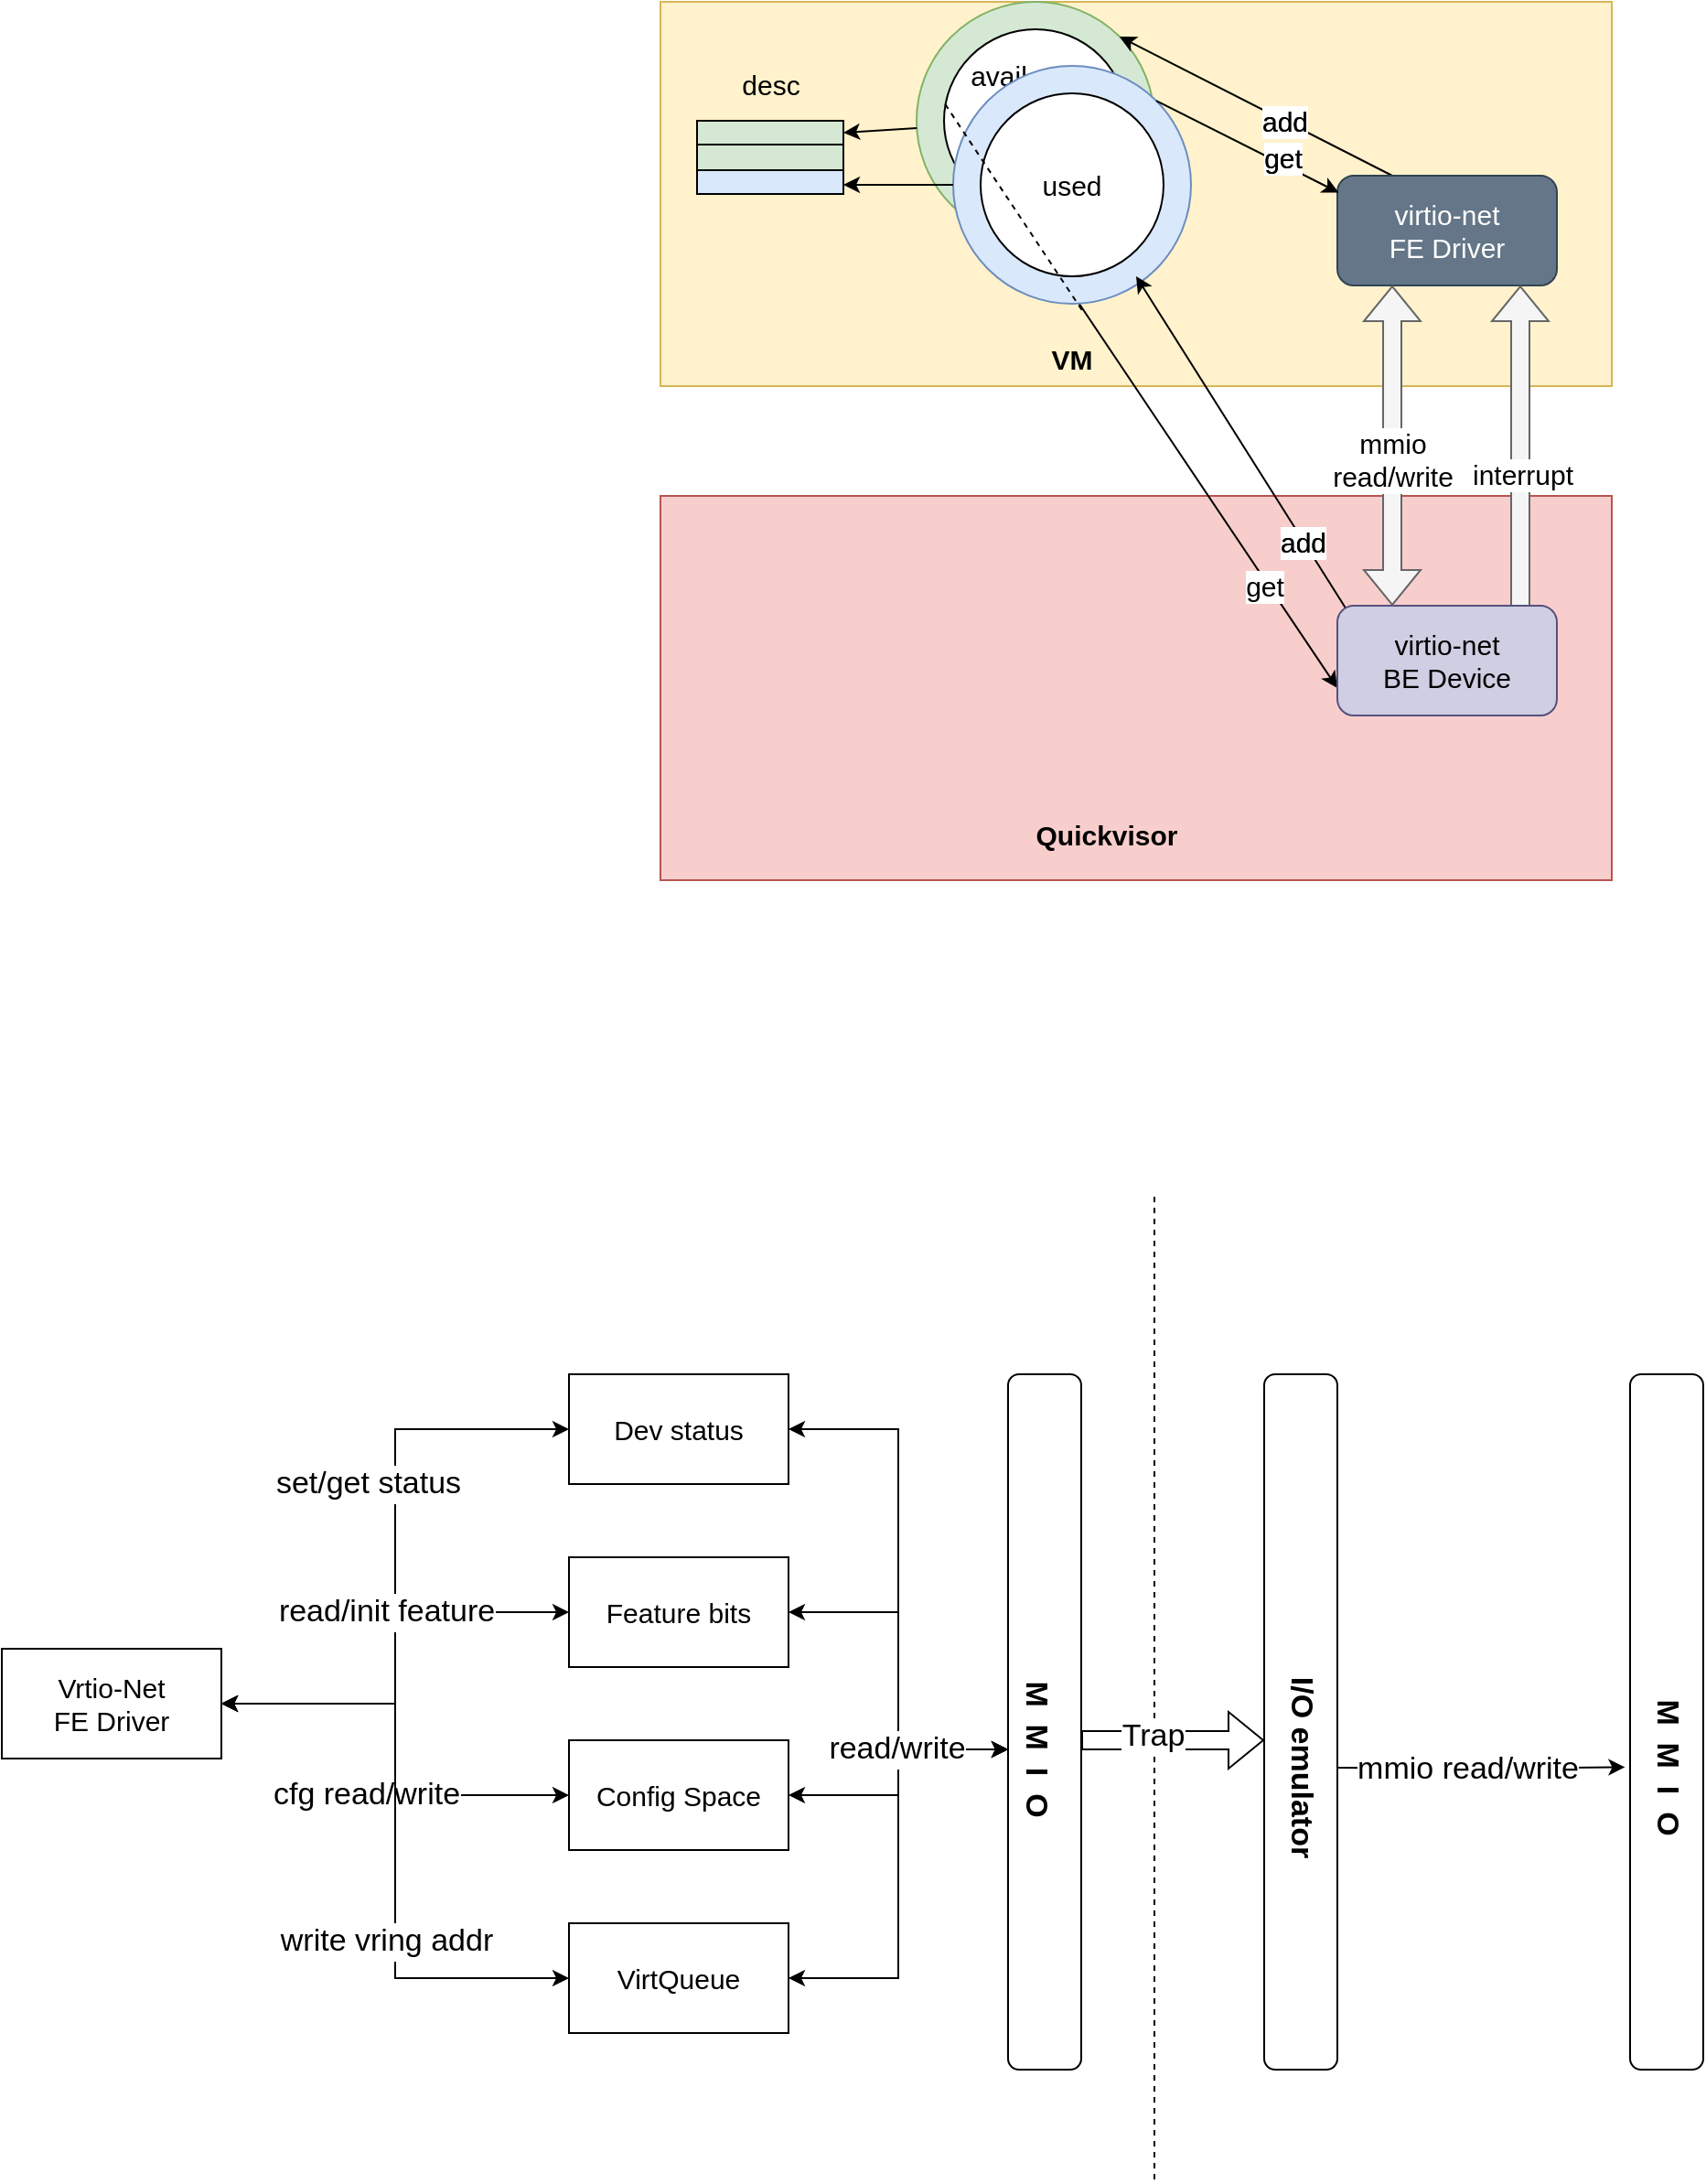 <mxfile version="20.5.1" type="github" pages="6">
  <diagram id="0w87BFuvhX8ZNDhpdfUk" name="第 1 页">
    <mxGraphModel dx="1891" dy="559" grid="1" gridSize="10" guides="1" tooltips="1" connect="1" arrows="1" fold="1" page="1" pageScale="1" pageWidth="827" pageHeight="1169" math="0" shadow="0">
      <root>
        <mxCell id="0" />
        <mxCell id="1" parent="0" />
        <mxCell id="uC2c-6fxyHixW8qhzzOM-1" value="" style="rounded=0;whiteSpace=wrap;html=1;fillColor=#fff2cc;strokeColor=#d6b656;" parent="1" vertex="1">
          <mxGeometry x="170" y="170" width="520" height="210" as="geometry" />
        </mxCell>
        <mxCell id="uC2c-6fxyHixW8qhzzOM-2" value="" style="rounded=0;whiteSpace=wrap;html=1;fillColor=#f8cecc;strokeColor=#b85450;" parent="1" vertex="1">
          <mxGeometry x="170" y="440" width="520" height="210" as="geometry" />
        </mxCell>
        <mxCell id="uC2c-6fxyHixW8qhzzOM-88" style="edgeStyle=none;rounded=0;orthogonalLoop=1;jettySize=auto;html=1;exitX=0;exitY=1;exitDx=0;exitDy=0;entryX=0;entryY=0.75;entryDx=0;entryDy=0;fontSize=15;" parent="1" source="uC2c-6fxyHixW8qhzzOM-41" target="uC2c-6fxyHixW8qhzzOM-81" edge="1">
          <mxGeometry relative="1" as="geometry" />
        </mxCell>
        <mxCell id="uC2c-6fxyHixW8qhzzOM-92" value="get" style="edgeLabel;html=1;align=center;verticalAlign=middle;resizable=0;points=[];fontSize=15;" parent="uC2c-6fxyHixW8qhzzOM-88" vertex="1" connectable="0">
          <mxGeometry x="0.344" y="-4" relative="1" as="geometry">
            <mxPoint x="34" y="47" as="offset" />
          </mxGeometry>
        </mxCell>
        <mxCell id="uC2c-6fxyHixW8qhzzOM-4" value="&lt;b&gt;&lt;font style=&quot;font-size: 15px;&quot;&gt;VM&lt;/font&gt;&lt;/b&gt;" style="text;html=1;strokeColor=none;fillColor=none;align=center;verticalAlign=middle;whiteSpace=wrap;rounded=0;" parent="1" vertex="1">
          <mxGeometry x="365" y="350" width="60" height="30" as="geometry" />
        </mxCell>
        <mxCell id="uC2c-6fxyHixW8qhzzOM-5" value="&lt;b&gt;&lt;font style=&quot;font-size: 15px;&quot;&gt;Quickvisor&lt;/font&gt;&lt;/b&gt;" style="text;html=1;strokeColor=none;fillColor=none;align=center;verticalAlign=middle;whiteSpace=wrap;rounded=0;" parent="1" vertex="1">
          <mxGeometry x="384" y="610" width="60" height="30" as="geometry" />
        </mxCell>
        <mxCell id="uC2c-6fxyHixW8qhzzOM-39" value="" style="ellipse;whiteSpace=wrap;html=1;aspect=fixed;fontSize=15;fillColor=#d5e8d4;strokeColor=#82b366;" parent="1" vertex="1">
          <mxGeometry x="310" y="170" width="130" height="130" as="geometry" />
        </mxCell>
        <mxCell id="uC2c-6fxyHixW8qhzzOM-40" value="" style="ellipse;whiteSpace=wrap;html=1;aspect=fixed;fontSize=15;fillColor=default;" parent="1" vertex="1">
          <mxGeometry x="325" y="185" width="100" height="100" as="geometry" />
        </mxCell>
        <mxCell id="uC2c-6fxyHixW8qhzzOM-74" style="edgeStyle=none;rounded=0;orthogonalLoop=1;jettySize=auto;html=1;entryX=1;entryY=0.5;entryDx=0;entryDy=0;fontSize=15;" parent="1" source="uC2c-6fxyHixW8qhzzOM-39" target="uC2c-6fxyHixW8qhzzOM-60" edge="1">
          <mxGeometry relative="1" as="geometry" />
        </mxCell>
        <mxCell id="uC2c-6fxyHixW8qhzzOM-41" value="avail" style="text;html=1;strokeColor=none;fillColor=none;align=center;verticalAlign=middle;whiteSpace=wrap;rounded=0;fontSize=15;" parent="1" vertex="1">
          <mxGeometry x="325" y="195" width="60" height="30" as="geometry" />
        </mxCell>
        <mxCell id="uC2c-6fxyHixW8qhzzOM-50" value="" style="group" parent="1" vertex="1" connectable="0">
          <mxGeometry x="330" y="205" width="130" height="130" as="geometry" />
        </mxCell>
        <mxCell id="uC2c-6fxyHixW8qhzzOM-47" value="" style="ellipse;whiteSpace=wrap;html=1;aspect=fixed;fontSize=15;fillColor=#dae8fc;strokeColor=#6c8ebf;" parent="uC2c-6fxyHixW8qhzzOM-50" vertex="1">
          <mxGeometry width="130" height="130" as="geometry" />
        </mxCell>
        <mxCell id="uC2c-6fxyHixW8qhzzOM-48" value="" style="ellipse;whiteSpace=wrap;html=1;aspect=fixed;fontSize=15;fillColor=default;" parent="uC2c-6fxyHixW8qhzzOM-50" vertex="1">
          <mxGeometry x="15" y="15" width="100" height="100" as="geometry" />
        </mxCell>
        <mxCell id="uC2c-6fxyHixW8qhzzOM-49" value="used" style="text;html=1;strokeColor=none;fillColor=none;align=center;verticalAlign=middle;whiteSpace=wrap;rounded=0;fontSize=15;" parent="uC2c-6fxyHixW8qhzzOM-50" vertex="1">
          <mxGeometry x="35" y="50" width="60" height="30" as="geometry" />
        </mxCell>
        <mxCell id="uC2c-6fxyHixW8qhzzOM-94" style="edgeStyle=none;rounded=0;orthogonalLoop=1;jettySize=auto;html=1;exitX=0.25;exitY=0;exitDx=0;exitDy=0;entryX=1;entryY=0;entryDx=0;entryDy=0;fontSize=15;" parent="1" source="uC2c-6fxyHixW8qhzzOM-51" target="uC2c-6fxyHixW8qhzzOM-39" edge="1">
          <mxGeometry relative="1" as="geometry" />
        </mxCell>
        <mxCell id="uC2c-6fxyHixW8qhzzOM-95" value="add" style="edgeLabel;html=1;align=center;verticalAlign=middle;resizable=0;points=[];fontSize=15;" parent="uC2c-6fxyHixW8qhzzOM-94" vertex="1" connectable="0">
          <mxGeometry x="-0.21" relative="1" as="geometry">
            <mxPoint as="offset" />
          </mxGeometry>
        </mxCell>
        <mxCell id="uC2c-6fxyHixW8qhzzOM-99" value="add" style="edgeLabel;html=1;align=center;verticalAlign=middle;resizable=0;points=[];fontSize=15;labelBackgroundColor=none;fontColor=default;" parent="uC2c-6fxyHixW8qhzzOM-94" vertex="1" connectable="0">
          <mxGeometry x="-0.21" relative="1" as="geometry">
            <mxPoint as="offset" />
          </mxGeometry>
        </mxCell>
        <mxCell id="uC2c-6fxyHixW8qhzzOM-51" value="virtio-net&lt;br&gt;FE Driver" style="rounded=1;whiteSpace=wrap;html=1;fontSize=15;fillColor=#647687;strokeColor=#314354;fontColor=#ffffff;" parent="1" vertex="1">
          <mxGeometry x="540" y="265" width="120" height="60" as="geometry" />
        </mxCell>
        <mxCell id="uC2c-6fxyHixW8qhzzOM-52" value="" style="shape=table;startSize=0;container=1;collapsible=0;childLayout=tableLayout;fontSize=15;fillColor=default;" parent="1" vertex="1">
          <mxGeometry x="190" y="235" width="80" height="40" as="geometry" />
        </mxCell>
        <mxCell id="uC2c-6fxyHixW8qhzzOM-53" value="" style="shape=tableRow;horizontal=0;startSize=0;swimlaneHead=0;swimlaneBody=0;top=0;left=0;bottom=0;right=0;collapsible=0;dropTarget=0;fillColor=none;points=[[0,0.5],[1,0.5]];portConstraint=eastwest;fontSize=15;" parent="uC2c-6fxyHixW8qhzzOM-52" vertex="1">
          <mxGeometry width="80" height="13" as="geometry" />
        </mxCell>
        <mxCell id="uC2c-6fxyHixW8qhzzOM-54" value="" style="shape=partialRectangle;html=1;whiteSpace=wrap;connectable=0;overflow=hidden;fillColor=#d5e8d4;top=0;left=0;bottom=0;right=0;pointerEvents=1;fontSize=15;strokeColor=#82b366;" parent="uC2c-6fxyHixW8qhzzOM-53" vertex="1">
          <mxGeometry width="80" height="13" as="geometry">
            <mxRectangle width="80" height="13" as="alternateBounds" />
          </mxGeometry>
        </mxCell>
        <mxCell id="uC2c-6fxyHixW8qhzzOM-55" value="" style="shape=tableRow;horizontal=0;startSize=0;swimlaneHead=0;swimlaneBody=0;top=0;left=0;bottom=0;right=0;collapsible=0;dropTarget=0;fillColor=none;points=[[0,0.5],[1,0.5]];portConstraint=eastwest;fontSize=15;" parent="uC2c-6fxyHixW8qhzzOM-52" vertex="1">
          <mxGeometry y="13" width="80" height="14" as="geometry" />
        </mxCell>
        <mxCell id="uC2c-6fxyHixW8qhzzOM-56" value="" style="shape=partialRectangle;html=1;whiteSpace=wrap;connectable=0;overflow=hidden;fillColor=#d5e8d4;top=0;left=0;bottom=0;right=0;pointerEvents=1;fontSize=15;strokeColor=#82b366;" parent="uC2c-6fxyHixW8qhzzOM-55" vertex="1">
          <mxGeometry width="80" height="14" as="geometry">
            <mxRectangle width="80" height="14" as="alternateBounds" />
          </mxGeometry>
        </mxCell>
        <mxCell id="uC2c-6fxyHixW8qhzzOM-57" value="" style="shape=tableRow;horizontal=0;startSize=0;swimlaneHead=0;swimlaneBody=0;top=0;left=0;bottom=0;right=0;collapsible=0;dropTarget=0;fillColor=none;points=[[0,0.5],[1,0.5]];portConstraint=eastwest;fontSize=15;" parent="uC2c-6fxyHixW8qhzzOM-52" vertex="1">
          <mxGeometry y="27" width="80" height="13" as="geometry" />
        </mxCell>
        <mxCell id="uC2c-6fxyHixW8qhzzOM-58" value="" style="shape=partialRectangle;html=1;whiteSpace=wrap;connectable=0;overflow=hidden;fillColor=#dae8fc;top=0;left=0;bottom=0;right=0;pointerEvents=1;fontSize=15;strokeColor=#6c8ebf;" parent="uC2c-6fxyHixW8qhzzOM-57" vertex="1">
          <mxGeometry width="80" height="13" as="geometry">
            <mxRectangle width="80" height="13" as="alternateBounds" />
          </mxGeometry>
        </mxCell>
        <mxCell id="uC2c-6fxyHixW8qhzzOM-59" value="" style="shape=table;startSize=0;container=1;collapsible=0;childLayout=tableLayout;fontSize=15;fillColor=none;strokeColor=default;" parent="1" vertex="1">
          <mxGeometry x="190" y="235" width="80" height="40" as="geometry" />
        </mxCell>
        <mxCell id="uC2c-6fxyHixW8qhzzOM-60" value="" style="shape=tableRow;horizontal=0;startSize=0;swimlaneHead=0;swimlaneBody=0;top=0;left=0;bottom=0;right=0;collapsible=0;dropTarget=0;fillColor=none;points=[[0,0.5],[1,0.5]];portConstraint=eastwest;fontSize=15;" parent="uC2c-6fxyHixW8qhzzOM-59" vertex="1">
          <mxGeometry width="80" height="13" as="geometry" />
        </mxCell>
        <mxCell id="uC2c-6fxyHixW8qhzzOM-61" value="" style="shape=partialRectangle;html=1;whiteSpace=wrap;connectable=0;overflow=hidden;fillColor=none;top=0;left=0;bottom=0;right=0;pointerEvents=1;fontSize=15;" parent="uC2c-6fxyHixW8qhzzOM-60" vertex="1">
          <mxGeometry width="80" height="13" as="geometry">
            <mxRectangle width="80" height="13" as="alternateBounds" />
          </mxGeometry>
        </mxCell>
        <mxCell id="uC2c-6fxyHixW8qhzzOM-62" value="" style="shape=tableRow;horizontal=0;startSize=0;swimlaneHead=0;swimlaneBody=0;top=0;left=0;bottom=0;right=0;collapsible=0;dropTarget=0;fillColor=none;points=[[0,0.5],[1,0.5]];portConstraint=eastwest;fontSize=15;" parent="uC2c-6fxyHixW8qhzzOM-59" vertex="1">
          <mxGeometry y="13" width="80" height="14" as="geometry" />
        </mxCell>
        <mxCell id="uC2c-6fxyHixW8qhzzOM-63" value="" style="shape=partialRectangle;html=1;whiteSpace=wrap;connectable=0;overflow=hidden;fillColor=none;top=0;left=0;bottom=0;right=0;pointerEvents=1;fontSize=15;" parent="uC2c-6fxyHixW8qhzzOM-62" vertex="1">
          <mxGeometry width="80" height="14" as="geometry">
            <mxRectangle width="80" height="14" as="alternateBounds" />
          </mxGeometry>
        </mxCell>
        <mxCell id="uC2c-6fxyHixW8qhzzOM-64" value="" style="shape=tableRow;horizontal=0;startSize=0;swimlaneHead=0;swimlaneBody=0;top=0;left=0;bottom=0;right=0;collapsible=0;dropTarget=0;fillColor=none;points=[[0,0.5],[1,0.5]];portConstraint=eastwest;fontSize=15;" parent="uC2c-6fxyHixW8qhzzOM-59" vertex="1">
          <mxGeometry y="27" width="80" height="13" as="geometry" />
        </mxCell>
        <mxCell id="uC2c-6fxyHixW8qhzzOM-65" value="" style="shape=partialRectangle;html=1;whiteSpace=wrap;connectable=0;overflow=hidden;fillColor=none;top=0;left=0;bottom=0;right=0;pointerEvents=1;fontSize=15;" parent="uC2c-6fxyHixW8qhzzOM-64" vertex="1">
          <mxGeometry width="80" height="13" as="geometry">
            <mxRectangle width="80" height="13" as="alternateBounds" />
          </mxGeometry>
        </mxCell>
        <mxCell id="uC2c-6fxyHixW8qhzzOM-73" value="desc" style="text;html=1;align=center;verticalAlign=middle;resizable=0;points=[];autosize=1;strokeColor=none;fillColor=none;fontSize=15;" parent="1" vertex="1">
          <mxGeometry x="200" y="200" width="60" height="30" as="geometry" />
        </mxCell>
        <mxCell id="uC2c-6fxyHixW8qhzzOM-75" style="edgeStyle=none;rounded=0;orthogonalLoop=1;jettySize=auto;html=1;fontSize=15;" parent="1" edge="1">
          <mxGeometry relative="1" as="geometry">
            <mxPoint x="330" y="270" as="sourcePoint" />
            <mxPoint x="270" y="270" as="targetPoint" />
          </mxGeometry>
        </mxCell>
        <mxCell id="uC2c-6fxyHixW8qhzzOM-76" value="" style="shape=flexArrow;endArrow=classic;html=1;rounded=0;fontSize=15;fillColor=#f5f5f5;strokeColor=#666666;" parent="1" edge="1">
          <mxGeometry width="50" height="50" relative="1" as="geometry">
            <mxPoint x="640" y="505" as="sourcePoint" />
            <mxPoint x="640" y="325" as="targetPoint" />
          </mxGeometry>
        </mxCell>
        <mxCell id="uC2c-6fxyHixW8qhzzOM-77" value="interrupt" style="edgeLabel;html=1;align=center;verticalAlign=middle;resizable=0;points=[];fontSize=15;" parent="uC2c-6fxyHixW8qhzzOM-76" vertex="1" connectable="0">
          <mxGeometry x="-0.145" y="-1" relative="1" as="geometry">
            <mxPoint as="offset" />
          </mxGeometry>
        </mxCell>
        <mxCell id="uC2c-6fxyHixW8qhzzOM-86" style="edgeStyle=none;rounded=0;orthogonalLoop=1;jettySize=auto;html=1;fontSize=15;" parent="1" edge="1">
          <mxGeometry relative="1" as="geometry">
            <mxPoint x="550" y="510" as="sourcePoint" />
            <mxPoint x="430" y="320" as="targetPoint" />
          </mxGeometry>
        </mxCell>
        <mxCell id="uC2c-6fxyHixW8qhzzOM-93" value="add" style="edgeLabel;html=1;align=center;verticalAlign=middle;resizable=0;points=[];fontSize=15;" parent="uC2c-6fxyHixW8qhzzOM-86" vertex="1" connectable="0">
          <mxGeometry x="-0.521" y="1" relative="1" as="geometry">
            <mxPoint as="offset" />
          </mxGeometry>
        </mxCell>
        <mxCell id="uC2c-6fxyHixW8qhzzOM-101" value="add" style="edgeLabel;html=1;align=center;verticalAlign=middle;resizable=0;points=[];fontSize=15;labelBackgroundColor=none;" parent="uC2c-6fxyHixW8qhzzOM-86" vertex="1" connectable="0">
          <mxGeometry x="-0.521" y="1" relative="1" as="geometry">
            <mxPoint as="offset" />
          </mxGeometry>
        </mxCell>
        <mxCell id="uC2c-6fxyHixW8qhzzOM-81" value="virtio-net&lt;br&gt;BE Device" style="rounded=1;whiteSpace=wrap;html=1;fontSize=15;fillColor=#d0cee2;strokeColor=#56517e;" parent="1" vertex="1">
          <mxGeometry x="540" y="500" width="120" height="60" as="geometry" />
        </mxCell>
        <mxCell id="uC2c-6fxyHixW8qhzzOM-83" value="" style="shape=flexArrow;endArrow=classic;startArrow=classic;html=1;rounded=0;fontSize=15;entryX=0.25;entryY=1;entryDx=0;entryDy=0;exitX=0.25;exitY=0;exitDx=0;exitDy=0;fillColor=#f5f5f5;strokeColor=#666666;" parent="1" source="uC2c-6fxyHixW8qhzzOM-81" target="uC2c-6fxyHixW8qhzzOM-51" edge="1">
          <mxGeometry width="100" height="100" relative="1" as="geometry">
            <mxPoint x="500" y="450" as="sourcePoint" />
            <mxPoint x="600" y="350" as="targetPoint" />
          </mxGeometry>
        </mxCell>
        <mxCell id="uC2c-6fxyHixW8qhzzOM-85" value="mmio&lt;br&gt;read/write" style="edgeLabel;html=1;align=center;verticalAlign=middle;resizable=0;points=[];fontSize=15;" parent="uC2c-6fxyHixW8qhzzOM-83" vertex="1" connectable="0">
          <mxGeometry x="0.428" y="-3" relative="1" as="geometry">
            <mxPoint x="-3" y="45" as="offset" />
          </mxGeometry>
        </mxCell>
        <mxCell id="uC2c-6fxyHixW8qhzzOM-91" value="" style="endArrow=none;dashed=1;html=1;rounded=0;fontSize=15;exitX=0.541;exitY=1.026;exitDx=0;exitDy=0;exitPerimeter=0;entryX=0;entryY=1;entryDx=0;entryDy=0;" parent="1" source="uC2c-6fxyHixW8qhzzOM-47" target="uC2c-6fxyHixW8qhzzOM-41" edge="1">
          <mxGeometry width="50" height="50" relative="1" as="geometry">
            <mxPoint x="210" y="430" as="sourcePoint" />
            <mxPoint x="330" y="220" as="targetPoint" />
          </mxGeometry>
        </mxCell>
        <mxCell id="uC2c-6fxyHixW8qhzzOM-96" style="edgeStyle=none;rounded=0;orthogonalLoop=1;jettySize=auto;html=1;exitX=1;exitY=0;exitDx=0;exitDy=0;fontSize=15;entryX=0.006;entryY=0.154;entryDx=0;entryDy=0;entryPerimeter=0;" parent="1" source="uC2c-6fxyHixW8qhzzOM-47" target="uC2c-6fxyHixW8qhzzOM-51" edge="1">
          <mxGeometry relative="1" as="geometry" />
        </mxCell>
        <mxCell id="uC2c-6fxyHixW8qhzzOM-97" value="get" style="edgeLabel;html=1;align=center;verticalAlign=middle;resizable=0;points=[];fontSize=15;" parent="uC2c-6fxyHixW8qhzzOM-96" vertex="1" connectable="0">
          <mxGeometry x="-0.119" relative="1" as="geometry">
            <mxPoint x="25" y="9" as="offset" />
          </mxGeometry>
        </mxCell>
        <mxCell id="uC2c-6fxyHixW8qhzzOM-100" value="get" style="edgeLabel;align=center;verticalAlign=middle;resizable=0;points=[];fontSize=15;labelBackgroundColor=none;html=1;" parent="uC2c-6fxyHixW8qhzzOM-96" vertex="1" connectable="0">
          <mxGeometry x="-0.119" relative="1" as="geometry">
            <mxPoint x="25" y="9" as="offset" />
          </mxGeometry>
        </mxCell>
        <mxCell id="uC2c-6fxyHixW8qhzzOM-102" value="Vrtio-Net&lt;br&gt;FE Driver" style="rounded=0;whiteSpace=wrap;html=1;labelBackgroundColor=none;strokeColor=default;fontSize=15;fontColor=default;fillColor=none;" parent="1" vertex="1">
          <mxGeometry x="-190" y="1070" width="120" height="60" as="geometry" />
        </mxCell>
        <mxCell id="uC2c-6fxyHixW8qhzzOM-104" value="Dev status" style="rounded=0;whiteSpace=wrap;html=1;labelBackgroundColor=none;strokeColor=default;fontSize=15;fontColor=default;fillColor=none;" parent="1" vertex="1">
          <mxGeometry x="120" y="920" width="120" height="60" as="geometry" />
        </mxCell>
        <mxCell id="uC2c-6fxyHixW8qhzzOM-105" value="Feature bits" style="rounded=0;whiteSpace=wrap;html=1;labelBackgroundColor=none;strokeColor=default;fontSize=15;fontColor=default;fillColor=none;" parent="1" vertex="1">
          <mxGeometry x="120" y="1020" width="120" height="60" as="geometry" />
        </mxCell>
        <mxCell id="uC2c-6fxyHixW8qhzzOM-106" value="Config Space" style="rounded=0;whiteSpace=wrap;html=1;labelBackgroundColor=none;strokeColor=default;fontSize=15;fontColor=default;fillColor=none;" parent="1" vertex="1">
          <mxGeometry x="120" y="1120" width="120" height="60" as="geometry" />
        </mxCell>
        <mxCell id="uC2c-6fxyHixW8qhzzOM-107" value="VirtQueue" style="rounded=0;whiteSpace=wrap;html=1;labelBackgroundColor=none;strokeColor=default;fontSize=15;fontColor=default;fillColor=none;" parent="1" vertex="1">
          <mxGeometry x="120" y="1220" width="120" height="60" as="geometry" />
        </mxCell>
        <mxCell id="uC2c-6fxyHixW8qhzzOM-108" value="" style="endArrow=none;dashed=1;html=1;rounded=0;fontSize=15;fontColor=default;" parent="1" edge="1">
          <mxGeometry width="50" height="50" relative="1" as="geometry">
            <mxPoint x="440" y="1360" as="sourcePoint" />
            <mxPoint x="440" y="820" as="targetPoint" />
          </mxGeometry>
        </mxCell>
        <mxCell id="uC2c-6fxyHixW8qhzzOM-109" value="" style="rounded=1;whiteSpace=wrap;html=1;labelBackgroundColor=none;strokeColor=default;fontSize=15;fontColor=default;fillColor=none;" parent="1" vertex="1">
          <mxGeometry x="360" y="920" width="40" height="380" as="geometry" />
        </mxCell>
        <mxCell id="uC2c-6fxyHixW8qhzzOM-111" value="" style="endArrow=classic;startArrow=classic;html=1;rounded=0;fontSize=15;fontColor=default;edgeStyle=orthogonalEdgeStyle;exitX=1;exitY=0.5;exitDx=0;exitDy=0;entryX=0;entryY=0.5;entryDx=0;entryDy=0;" parent="1" source="uC2c-6fxyHixW8qhzzOM-102" target="uC2c-6fxyHixW8qhzzOM-104" edge="1">
          <mxGeometry width="50" height="50" relative="1" as="geometry">
            <mxPoint x="430" y="1090" as="sourcePoint" />
            <mxPoint x="480" y="1040" as="targetPoint" />
          </mxGeometry>
        </mxCell>
        <mxCell id="uC2c-6fxyHixW8qhzzOM-119" value="set/get status" style="edgeLabel;html=1;align=center;verticalAlign=middle;resizable=0;points=[];fontSize=17;fontColor=default;" parent="uC2c-6fxyHixW8qhzzOM-111" vertex="1" connectable="0">
          <mxGeometry x="0.624" y="3" relative="1" as="geometry">
            <mxPoint x="-46" y="33" as="offset" />
          </mxGeometry>
        </mxCell>
        <mxCell id="uC2c-6fxyHixW8qhzzOM-113" value="" style="endArrow=classic;startArrow=classic;html=1;rounded=0;fontSize=15;fontColor=default;exitX=1;exitY=0.5;exitDx=0;exitDy=0;entryX=0;entryY=0.5;entryDx=0;entryDy=0;edgeStyle=orthogonalEdgeStyle;" parent="1" source="uC2c-6fxyHixW8qhzzOM-102" target="uC2c-6fxyHixW8qhzzOM-105" edge="1">
          <mxGeometry width="50" height="50" relative="1" as="geometry">
            <mxPoint y="1210" as="sourcePoint" />
            <mxPoint x="50" y="1160" as="targetPoint" />
          </mxGeometry>
        </mxCell>
        <mxCell id="uC2c-6fxyHixW8qhzzOM-120" value="read/init feature" style="edgeLabel;html=1;align=center;verticalAlign=middle;resizable=0;points=[];fontSize=17;fontColor=default;" parent="uC2c-6fxyHixW8qhzzOM-113" vertex="1" connectable="0">
          <mxGeometry x="0.497" y="2" relative="1" as="geometry">
            <mxPoint x="-40" y="2" as="offset" />
          </mxGeometry>
        </mxCell>
        <mxCell id="uC2c-6fxyHixW8qhzzOM-114" value="" style="endArrow=classic;startArrow=classic;html=1;rounded=0;fontSize=15;fontColor=default;entryX=1;entryY=0.5;entryDx=0;entryDy=0;exitX=0;exitY=0.5;exitDx=0;exitDy=0;edgeStyle=orthogonalEdgeStyle;" parent="1" source="uC2c-6fxyHixW8qhzzOM-106" target="uC2c-6fxyHixW8qhzzOM-102" edge="1">
          <mxGeometry width="50" height="50" relative="1" as="geometry">
            <mxPoint y="1260" as="sourcePoint" />
            <mxPoint x="50" y="1210" as="targetPoint" />
          </mxGeometry>
        </mxCell>
        <mxCell id="uC2c-6fxyHixW8qhzzOM-121" value="cfg read/write" style="edgeLabel;html=1;align=center;verticalAlign=middle;resizable=0;points=[];fontSize=17;fontColor=default;" parent="uC2c-6fxyHixW8qhzzOM-114" vertex="1" connectable="0">
          <mxGeometry x="-0.417" y="-2" relative="1" as="geometry">
            <mxPoint x="-41" y="2" as="offset" />
          </mxGeometry>
        </mxCell>
        <mxCell id="uC2c-6fxyHixW8qhzzOM-115" value="" style="endArrow=classic;startArrow=classic;html=1;rounded=0;fontSize=15;fontColor=default;entryX=1;entryY=0.5;entryDx=0;entryDy=0;exitX=0;exitY=0.5;exitDx=0;exitDy=0;edgeStyle=orthogonalEdgeStyle;" parent="1" source="uC2c-6fxyHixW8qhzzOM-107" target="uC2c-6fxyHixW8qhzzOM-102" edge="1">
          <mxGeometry width="50" height="50" relative="1" as="geometry">
            <mxPoint x="-80" y="1280" as="sourcePoint" />
            <mxPoint x="-30" y="1230" as="targetPoint" />
          </mxGeometry>
        </mxCell>
        <mxCell id="uC2c-6fxyHixW8qhzzOM-122" value="write vring addr" style="edgeLabel;html=1;align=center;verticalAlign=middle;resizable=0;points=[];fontSize=17;fontColor=default;" parent="uC2c-6fxyHixW8qhzzOM-115" vertex="1" connectable="0">
          <mxGeometry x="-0.609" y="-2" relative="1" as="geometry">
            <mxPoint x="-34" y="-18" as="offset" />
          </mxGeometry>
        </mxCell>
        <mxCell id="uC2c-6fxyHixW8qhzzOM-118" value="&lt;b&gt;&lt;font style=&quot;font-size: 17px;&quot;&gt;M&amp;nbsp; M&amp;nbsp; I&amp;nbsp; O&lt;/font&gt;&lt;/b&gt;" style="text;html=1;strokeColor=none;fillColor=none;align=center;verticalAlign=middle;whiteSpace=wrap;rounded=0;labelBackgroundColor=none;fontSize=15;fontColor=default;rotation=90;" parent="1" vertex="1">
          <mxGeometry x="290" y="1110" width="170" height="30" as="geometry" />
        </mxCell>
        <mxCell id="uC2c-6fxyHixW8qhzzOM-125" value="" style="endArrow=classic;startArrow=classic;html=1;rounded=0;fontSize=15;fontColor=default;edgeStyle=orthogonalEdgeStyle;exitX=0.5;exitY=1;exitDx=0;exitDy=0;entryX=1;entryY=0.5;entryDx=0;entryDy=0;" parent="1" source="uC2c-6fxyHixW8qhzzOM-118" target="uC2c-6fxyHixW8qhzzOM-104" edge="1">
          <mxGeometry width="50" height="50" relative="1" as="geometry">
            <mxPoint x="-60" y="1110" as="sourcePoint" />
            <mxPoint x="130" y="960" as="targetPoint" />
          </mxGeometry>
        </mxCell>
        <mxCell id="uC2c-6fxyHixW8qhzzOM-127" value="" style="endArrow=classic;startArrow=classic;html=1;rounded=0;fontSize=15;fontColor=default;edgeStyle=orthogonalEdgeStyle;entryX=1;entryY=0.5;entryDx=0;entryDy=0;exitX=0.5;exitY=1;exitDx=0;exitDy=0;" parent="1" source="uC2c-6fxyHixW8qhzzOM-118" target="uC2c-6fxyHixW8qhzzOM-105" edge="1">
          <mxGeometry width="50" height="50" relative="1" as="geometry">
            <mxPoint x="320" y="1130" as="sourcePoint" />
            <mxPoint x="250" y="1040" as="targetPoint" />
          </mxGeometry>
        </mxCell>
        <mxCell id="uC2c-6fxyHixW8qhzzOM-128" value="" style="endArrow=classic;startArrow=classic;html=1;rounded=0;fontSize=15;fontColor=default;edgeStyle=orthogonalEdgeStyle;entryX=1;entryY=0.5;entryDx=0;entryDy=0;exitX=0.5;exitY=1;exitDx=0;exitDy=0;" parent="1" source="uC2c-6fxyHixW8qhzzOM-118" target="uC2c-6fxyHixW8qhzzOM-106" edge="1">
          <mxGeometry width="50" height="50" relative="1" as="geometry">
            <mxPoint x="320" y="1130" as="sourcePoint" />
            <mxPoint x="250" y="1060" as="targetPoint" />
          </mxGeometry>
        </mxCell>
        <mxCell id="uC2c-6fxyHixW8qhzzOM-129" value="" style="endArrow=classic;startArrow=classic;html=1;rounded=0;fontSize=15;fontColor=default;edgeStyle=orthogonalEdgeStyle;entryX=1;entryY=0.5;entryDx=0;entryDy=0;exitX=0.5;exitY=1;exitDx=0;exitDy=0;" parent="1" source="uC2c-6fxyHixW8qhzzOM-118" target="uC2c-6fxyHixW8qhzzOM-107" edge="1">
          <mxGeometry width="50" height="50" relative="1" as="geometry">
            <mxPoint x="335" y="1135" as="sourcePoint" />
            <mxPoint x="250" y="1160" as="targetPoint" />
          </mxGeometry>
        </mxCell>
        <mxCell id="uC2c-6fxyHixW8qhzzOM-130" value="read/write" style="edgeLabel;html=1;align=center;verticalAlign=middle;resizable=0;points=[];fontSize=17;fontColor=default;" parent="uC2c-6fxyHixW8qhzzOM-129" vertex="1" connectable="0">
          <mxGeometry x="-0.659" y="1" relative="1" as="geometry">
            <mxPoint x="-19" y="-1" as="offset" />
          </mxGeometry>
        </mxCell>
        <mxCell id="uC2c-6fxyHixW8qhzzOM-131" value="" style="shape=flexArrow;endArrow=classic;html=1;rounded=0;fontSize=17;fontColor=default;" parent="1" edge="1">
          <mxGeometry width="50" height="50" relative="1" as="geometry">
            <mxPoint x="400" y="1120" as="sourcePoint" />
            <mxPoint x="500" y="1120" as="targetPoint" />
          </mxGeometry>
        </mxCell>
        <mxCell id="uC2c-6fxyHixW8qhzzOM-132" value="Trap" style="edgeLabel;html=1;align=center;verticalAlign=middle;resizable=0;points=[];fontSize=17;fontColor=default;" parent="uC2c-6fxyHixW8qhzzOM-131" vertex="1" connectable="0">
          <mxGeometry x="-0.22" y="2" relative="1" as="geometry">
            <mxPoint as="offset" />
          </mxGeometry>
        </mxCell>
        <mxCell id="uC2c-6fxyHixW8qhzzOM-137" value="" style="rounded=1;whiteSpace=wrap;html=1;labelBackgroundColor=none;strokeColor=default;fontSize=15;fontColor=default;fillColor=none;" parent="1" vertex="1">
          <mxGeometry x="500" y="920" width="40" height="380" as="geometry" />
        </mxCell>
        <mxCell id="uC2c-6fxyHixW8qhzzOM-142" style="edgeStyle=orthogonalEdgeStyle;rounded=0;orthogonalLoop=1;jettySize=auto;html=1;entryX=-0.07;entryY=0.565;entryDx=0;entryDy=0;entryPerimeter=0;fontSize=17;fontColor=default;" parent="1" target="uC2c-6fxyHixW8qhzzOM-139" edge="1">
          <mxGeometry relative="1" as="geometry">
            <mxPoint x="540" y="1135" as="sourcePoint" />
          </mxGeometry>
        </mxCell>
        <mxCell id="uC2c-6fxyHixW8qhzzOM-143" value="mmio read/write" style="edgeLabel;html=1;align=center;verticalAlign=middle;resizable=0;points=[];fontSize=17;fontColor=default;" parent="uC2c-6fxyHixW8qhzzOM-142" vertex="1" connectable="0">
          <mxGeometry x="-0.234" y="3" relative="1" as="geometry">
            <mxPoint x="10" y="3" as="offset" />
          </mxGeometry>
        </mxCell>
        <mxCell id="uC2c-6fxyHixW8qhzzOM-138" value="&lt;font style=&quot;&quot;&gt;&lt;span style=&quot;font-size: 17px;&quot;&gt;&lt;b&gt;I/O emulator&lt;/b&gt;&lt;/span&gt;&lt;br&gt;&lt;span style=&quot;font-size: 17px;&quot;&gt;&lt;b&gt;&amp;nbsp;&amp;nbsp;&lt;/b&gt;&lt;/span&gt;&lt;/font&gt;" style="text;html=1;strokeColor=none;fillColor=none;align=center;verticalAlign=middle;whiteSpace=wrap;rounded=0;labelBackgroundColor=none;fontSize=15;fontColor=default;rotation=90;" parent="1" vertex="1">
          <mxGeometry x="425" y="1120" width="170" height="30" as="geometry" />
        </mxCell>
        <mxCell id="uC2c-6fxyHixW8qhzzOM-139" value="" style="rounded=1;whiteSpace=wrap;html=1;labelBackgroundColor=none;strokeColor=default;fontSize=15;fontColor=default;fillColor=none;" parent="1" vertex="1">
          <mxGeometry x="700" y="920" width="40" height="380" as="geometry" />
        </mxCell>
        <mxCell id="uC2c-6fxyHixW8qhzzOM-140" value="&lt;b&gt;&lt;font style=&quot;font-size: 17px;&quot;&gt;M&amp;nbsp; M&amp;nbsp; I&amp;nbsp; O&lt;/font&gt;&lt;/b&gt;" style="text;html=1;strokeColor=none;fillColor=none;align=center;verticalAlign=middle;whiteSpace=wrap;rounded=0;labelBackgroundColor=none;fontSize=15;fontColor=default;rotation=90;" parent="1" vertex="1">
          <mxGeometry x="635" y="1120" width="170" height="30" as="geometry" />
        </mxCell>
      </root>
    </mxGraphModel>
  </diagram>
  <diagram id="Im_6hp_-ZmbZA7q8d7Zh" name="第 2 页">
    <mxGraphModel dx="1064" dy="-610" grid="1" gridSize="10" guides="1" tooltips="1" connect="1" arrows="1" fold="1" page="1" pageScale="1" pageWidth="827" pageHeight="1169" math="0" shadow="0">
      <root>
        <mxCell id="0" />
        <mxCell id="1" parent="0" />
        <mxCell id="NtRPMFcYEE0_hsODAvMU-1" value="Dev status" style="rounded=0;whiteSpace=wrap;html=1;labelBackgroundColor=none;strokeColor=default;fontSize=15;fontColor=default;fillColor=none;" parent="1" vertex="1">
          <mxGeometry x="152.5" y="2030" width="120" height="60" as="geometry" />
        </mxCell>
        <mxCell id="NtRPMFcYEE0_hsODAvMU-2" value="Feature bits" style="rounded=0;whiteSpace=wrap;html=1;labelBackgroundColor=none;strokeColor=default;fontSize=15;fontColor=default;fillColor=none;" parent="1" vertex="1">
          <mxGeometry x="292.5" y="2030" width="120" height="60" as="geometry" />
        </mxCell>
        <mxCell id="NtRPMFcYEE0_hsODAvMU-3" value="Config Space" style="rounded=0;whiteSpace=wrap;html=1;labelBackgroundColor=none;strokeColor=default;fontSize=15;fontColor=default;fillColor=none;" parent="1" vertex="1">
          <mxGeometry x="432.5" y="2030" width="120" height="60" as="geometry" />
        </mxCell>
        <mxCell id="NtRPMFcYEE0_hsODAvMU-4" value="VirtQueue" style="rounded=0;whiteSpace=wrap;html=1;labelBackgroundColor=none;strokeColor=default;fontSize=15;fontColor=default;fillColor=none;" parent="1" vertex="1">
          <mxGeometry x="587.5" y="2030" width="120" height="60" as="geometry" />
        </mxCell>
        <mxCell id="NtRPMFcYEE0_hsODAvMU-5" value="" style="edgeStyle=orthogonalEdgeStyle;rounded=0;orthogonalLoop=1;jettySize=auto;html=1;" parent="1" source="NtRPMFcYEE0_hsODAvMU-7" target="NtRPMFcYEE0_hsODAvMU-10" edge="1">
          <mxGeometry relative="1" as="geometry">
            <Array as="points">
              <mxPoint x="420" y="1540" />
              <mxPoint x="420" y="1540" />
            </Array>
          </mxGeometry>
        </mxCell>
        <mxCell id="NtRPMFcYEE0_hsODAvMU-6" value="read/write" style="edgeLabel;html=1;align=center;verticalAlign=middle;resizable=0;points=[];" parent="NtRPMFcYEE0_hsODAvMU-5" vertex="1" connectable="0">
          <mxGeometry x="-0.248" y="-2" relative="1" as="geometry">
            <mxPoint as="offset" />
          </mxGeometry>
        </mxCell>
        <mxCell id="NtRPMFcYEE0_hsODAvMU-7" value="Vrtio-Net&lt;br&gt;FE Driver" style="rounded=0;whiteSpace=wrap;html=1;labelBackgroundColor=none;strokeColor=default;fontSize=15;fontColor=default;fillColor=none;" parent="1" vertex="1">
          <mxGeometry x="360" y="1440" width="120" height="60" as="geometry" />
        </mxCell>
        <mxCell id="NtRPMFcYEE0_hsODAvMU-8" value="" style="edgeStyle=orthogonalEdgeStyle;rounded=0;orthogonalLoop=1;jettySize=auto;html=1;" parent="1" source="NtRPMFcYEE0_hsODAvMU-10" target="NtRPMFcYEE0_hsODAvMU-13" edge="1">
          <mxGeometry relative="1" as="geometry" />
        </mxCell>
        <mxCell id="NtRPMFcYEE0_hsODAvMU-9" value="trap" style="edgeLabel;html=1;align=center;verticalAlign=middle;resizable=0;points=[];" parent="NtRPMFcYEE0_hsODAvMU-8" vertex="1" connectable="0">
          <mxGeometry x="0.255" y="-2" relative="1" as="geometry">
            <mxPoint x="2" y="-8" as="offset" />
          </mxGeometry>
        </mxCell>
        <mxCell id="NtRPMFcYEE0_hsODAvMU-10" value="MMIO&lt;br&gt;Register" style="whiteSpace=wrap;html=1;fontSize=15;fillColor=none;rounded=0;labelBackgroundColor=none;" parent="1" vertex="1">
          <mxGeometry x="360" y="1560" width="120" height="60" as="geometry" />
        </mxCell>
        <mxCell id="NtRPMFcYEE0_hsODAvMU-11" value="" style="edgeStyle=orthogonalEdgeStyle;rounded=0;orthogonalLoop=1;jettySize=auto;html=1;" parent="1" source="NtRPMFcYEE0_hsODAvMU-13" target="NtRPMFcYEE0_hsODAvMU-16" edge="1">
          <mxGeometry relative="1" as="geometry" />
        </mxCell>
        <mxCell id="NtRPMFcYEE0_hsODAvMU-12" value="read/write callback" style="edgeLabel;html=1;align=center;verticalAlign=middle;resizable=0;points=[];" parent="NtRPMFcYEE0_hsODAvMU-11" vertex="1" connectable="0">
          <mxGeometry x="-0.257" y="1" relative="1" as="geometry">
            <mxPoint as="offset" />
          </mxGeometry>
        </mxCell>
        <mxCell id="NtRPMFcYEE0_hsODAvMU-13" value="Dev Emulator" style="whiteSpace=wrap;html=1;fontSize=15;fillColor=none;rounded=0;labelBackgroundColor=none;" parent="1" vertex="1">
          <mxGeometry x="360" y="1680" width="120" height="60" as="geometry" />
        </mxCell>
        <mxCell id="NtRPMFcYEE0_hsODAvMU-14" value="" style="edgeStyle=orthogonalEdgeStyle;rounded=0;orthogonalLoop=1;jettySize=auto;html=1;" parent="1" source="NtRPMFcYEE0_hsODAvMU-16" target="NtRPMFcYEE0_hsODAvMU-17" edge="1">
          <mxGeometry relative="1" as="geometry" />
        </mxCell>
        <mxCell id="NtRPMFcYEE0_hsODAvMU-15" value="mmio read/write" style="edgeLabel;html=1;align=center;verticalAlign=middle;resizable=0;points=[];" parent="NtRPMFcYEE0_hsODAvMU-14" vertex="1" connectable="0">
          <mxGeometry x="-0.242" y="1" relative="1" as="geometry">
            <mxPoint x="-1" as="offset" />
          </mxGeometry>
        </mxCell>
        <mxCell id="NtRPMFcYEE0_hsODAvMU-16" value="Vrtio-Net&lt;br&gt;BE Device" style="whiteSpace=wrap;html=1;fontSize=15;fillColor=none;rounded=0;labelBackgroundColor=none;" parent="1" vertex="1">
          <mxGeometry x="360" y="1800" width="120" height="60" as="geometry" />
        </mxCell>
        <mxCell id="NtRPMFcYEE0_hsODAvMU-17" value="MMIO&lt;br&gt;Register" style="whiteSpace=wrap;html=1;fontSize=15;fillColor=none;rounded=0;labelBackgroundColor=none;" parent="1" vertex="1">
          <mxGeometry x="360" y="1920" width="120" height="60" as="geometry" />
        </mxCell>
        <mxCell id="NtRPMFcYEE0_hsODAvMU-18" value="" style="endArrow=none;html=1;rounded=0;edgeStyle=orthogonalEdgeStyle;entryX=0.5;entryY=1;entryDx=0;entryDy=0;" parent="1" target="NtRPMFcYEE0_hsODAvMU-17" edge="1">
          <mxGeometry width="50" height="50" relative="1" as="geometry">
            <mxPoint x="220" y="2030" as="sourcePoint" />
            <mxPoint x="280" y="1970" as="targetPoint" />
            <Array as="points">
              <mxPoint x="220" y="2020" />
              <mxPoint x="420" y="2020" />
            </Array>
          </mxGeometry>
        </mxCell>
        <mxCell id="NtRPMFcYEE0_hsODAvMU-19" value="" style="endArrow=none;html=1;rounded=0;exitX=0.5;exitY=0;exitDx=0;exitDy=0;edgeStyle=orthogonalEdgeStyle;entryX=0.5;entryY=1;entryDx=0;entryDy=0;" parent="1" source="NtRPMFcYEE0_hsODAvMU-2" target="NtRPMFcYEE0_hsODAvMU-17" edge="1">
          <mxGeometry width="50" height="50" relative="1" as="geometry">
            <mxPoint x="270" y="2290" as="sourcePoint" />
            <mxPoint x="430" y="2010" as="targetPoint" />
            <Array as="points">
              <mxPoint x="352" y="2020" />
              <mxPoint x="420" y="2020" />
            </Array>
          </mxGeometry>
        </mxCell>
        <mxCell id="NtRPMFcYEE0_hsODAvMU-20" value="" style="endArrow=none;html=1;rounded=0;edgeStyle=orthogonalEdgeStyle;exitX=0.5;exitY=0;exitDx=0;exitDy=0;" parent="1" source="NtRPMFcYEE0_hsODAvMU-3" edge="1">
          <mxGeometry width="50" height="50" relative="1" as="geometry">
            <mxPoint x="560" y="2080" as="sourcePoint" />
            <mxPoint x="420" y="1980" as="targetPoint" />
            <Array as="points">
              <mxPoint x="492" y="2020" />
              <mxPoint x="420" y="2020" />
            </Array>
          </mxGeometry>
        </mxCell>
        <mxCell id="NtRPMFcYEE0_hsODAvMU-21" value="" style="endArrow=none;html=1;rounded=0;edgeStyle=orthogonalEdgeStyle;entryX=0.5;entryY=1;entryDx=0;entryDy=0;exitX=0.5;exitY=0;exitDx=0;exitDy=0;" parent="1" source="NtRPMFcYEE0_hsODAvMU-4" target="NtRPMFcYEE0_hsODAvMU-17" edge="1">
          <mxGeometry width="50" height="50" relative="1" as="geometry">
            <mxPoint x="560" y="2140" as="sourcePoint" />
            <mxPoint x="610" y="2090" as="targetPoint" />
            <Array as="points">
              <mxPoint x="648" y="2020" />
              <mxPoint x="420" y="2020" />
            </Array>
          </mxGeometry>
        </mxCell>
        <mxCell id="NtRPMFcYEE0_hsODAvMU-22" value="virtio_ops" style="edgeLabel;html=1;align=center;verticalAlign=middle;resizable=0;points=[];" parent="NtRPMFcYEE0_hsODAvMU-21" vertex="1" connectable="0">
          <mxGeometry x="0.828" relative="1" as="geometry">
            <mxPoint as="offset" />
          </mxGeometry>
        </mxCell>
        <mxCell id="NtRPMFcYEE0_hsODAvMU-23" value="" style="endArrow=none;dashed=1;html=1;rounded=0;strokeWidth=2;" parent="1" edge="1">
          <mxGeometry width="50" height="50" relative="1" as="geometry">
            <mxPoint x="160" y="1640" as="sourcePoint" />
            <mxPoint x="720" y="1640" as="targetPoint" />
          </mxGeometry>
        </mxCell>
        <mxCell id="NtRPMFcYEE0_hsODAvMU-24" value="" style="endArrow=none;dashed=1;html=1;strokeWidth=2;curved=1;" parent="1" edge="1">
          <mxGeometry width="50" height="50" relative="1" as="geometry">
            <mxPoint x="160" y="1420" as="sourcePoint" />
            <mxPoint x="720" y="1420" as="targetPoint" />
          </mxGeometry>
        </mxCell>
        <mxCell id="NtRPMFcYEE0_hsODAvMU-25" value="" style="endArrow=none;dashed=1;html=1;rounded=0;strokeWidth=2;" parent="1" edge="1">
          <mxGeometry width="50" height="50" relative="1" as="geometry">
            <mxPoint x="160" y="2120" as="sourcePoint" />
            <mxPoint x="720" y="2120" as="targetPoint" />
          </mxGeometry>
        </mxCell>
      </root>
    </mxGraphModel>
  </diagram>
  <diagram id="nhlyvS2kSk4N3PCgwNU0" name="第 3 页">
    <mxGraphModel dx="2320" dy="-1" grid="1" gridSize="10" guides="1" tooltips="1" connect="1" arrows="1" fold="1" page="0" pageScale="1" pageWidth="827" pageHeight="1169" math="0" shadow="0">
      <root>
        <mxCell id="0" />
        <mxCell id="1" parent="0" />
        <mxCell id="UWYEuSt5gT12NNFyVMbm-41" value="" style="edgeStyle=orthogonalEdgeStyle;orthogonalLoop=1;jettySize=auto;html=1;strokeWidth=1;fontSize=14;" parent="1" source="UWYEuSt5gT12NNFyVMbm-37" target="UWYEuSt5gT12NNFyVMbm-40" edge="1">
          <mxGeometry relative="1" as="geometry">
            <Array as="points">
              <mxPoint x="-160" y="1148" />
            </Array>
          </mxGeometry>
        </mxCell>
        <mxCell id="UWYEuSt5gT12NNFyVMbm-43" value="add_avail_buf" style="edgeLabel;html=1;align=center;verticalAlign=middle;resizable=0;points=[];fontSize=14;" parent="UWYEuSt5gT12NNFyVMbm-41" vertex="1" connectable="0">
          <mxGeometry x="0.177" y="1" relative="1" as="geometry">
            <mxPoint x="-2" y="160" as="offset" />
          </mxGeometry>
        </mxCell>
        <mxCell id="UWYEuSt5gT12NNFyVMbm-37" value="Vrtio-Net&lt;br&gt;FE Driver" style="rounded=0;whiteSpace=wrap;html=1;labelBackgroundColor=none;strokeColor=default;fontSize=15;fontColor=default;fillColor=none;" parent="1" vertex="1">
          <mxGeometry x="-190" y="1370" width="120" height="60" as="geometry" />
        </mxCell>
        <mxCell id="PEmhv9nId1psXuE1m89R-1" style="edgeStyle=orthogonalEdgeStyle;rounded=0;orthogonalLoop=1;jettySize=auto;html=1;exitX=0;exitY=0.75;exitDx=0;exitDy=0;entryX=0.75;entryY=0;entryDx=0;entryDy=0;fontSize=15;" parent="1" source="UWYEuSt5gT12NNFyVMbm-40" target="UWYEuSt5gT12NNFyVMbm-37" edge="1">
          <mxGeometry relative="1" as="geometry" />
        </mxCell>
        <mxCell id="UWYEuSt5gT12NNFyVMbm-40" value="VirtQueue" style="whiteSpace=wrap;html=1;fontSize=15;fillColor=none;rounded=0;labelBackgroundColor=none;" parent="1" vertex="1">
          <mxGeometry x="-28" y="1138" width="120" height="60" as="geometry" />
        </mxCell>
        <mxCell id="UWYEuSt5gT12NNFyVMbm-62" value="" style="edgeStyle=orthogonalEdgeStyle;orthogonalLoop=1;jettySize=auto;html=1;strokeWidth=1;fontSize=14;exitX=1;exitY=0.25;exitDx=0;exitDy=0;" parent="1" source="UWYEuSt5gT12NNFyVMbm-40" target="UWYEuSt5gT12NNFyVMbm-61" edge="1">
          <mxGeometry relative="1" as="geometry">
            <Array as="points">
              <mxPoint x="210" y="1153" />
            </Array>
            <mxPoint x="210" y="1290" as="sourcePoint" />
          </mxGeometry>
        </mxCell>
        <mxCell id="UWYEuSt5gT12NNFyVMbm-65" value="virtq_avail_buf_get" style="edgeLabel;html=1;align=center;verticalAlign=middle;resizable=0;points=[];fontSize=14;" parent="UWYEuSt5gT12NNFyVMbm-62" vertex="1" connectable="0">
          <mxGeometry x="-0.369" y="-1" relative="1" as="geometry">
            <mxPoint x="12" y="54" as="offset" />
          </mxGeometry>
        </mxCell>
        <mxCell id="UWYEuSt5gT12NNFyVMbm-72" style="edgeStyle=orthogonalEdgeStyle;orthogonalLoop=1;jettySize=auto;html=1;exitX=0.25;exitY=0;exitDx=0;exitDy=0;entryX=1;entryY=0.75;entryDx=0;entryDy=0;strokeWidth=1;fontSize=14;" parent="1" source="UWYEuSt5gT12NNFyVMbm-61" target="UWYEuSt5gT12NNFyVMbm-40" edge="1">
          <mxGeometry relative="1" as="geometry">
            <mxPoint x="140" y="1290" as="targetPoint" />
          </mxGeometry>
        </mxCell>
        <mxCell id="UWYEuSt5gT12NNFyVMbm-73" value="virtq_used_buf_add" style="edgeLabel;html=1;align=center;verticalAlign=middle;resizable=0;points=[];fontSize=14;" parent="UWYEuSt5gT12NNFyVMbm-72" vertex="1" connectable="0">
          <mxGeometry x="-0.201" y="3" relative="1" as="geometry">
            <mxPoint x="-15" y="20" as="offset" />
          </mxGeometry>
        </mxCell>
        <mxCell id="UWYEuSt5gT12NNFyVMbm-61" value="Vrtio-Net&lt;br&gt;BE Device" style="whiteSpace=wrap;html=1;fontSize=15;fillColor=none;rounded=0;labelBackgroundColor=none;" parent="1" vertex="1">
          <mxGeometry x="110" y="1370" width="120" height="60" as="geometry" />
        </mxCell>
        <mxCell id="UWYEuSt5gT12NNFyVMbm-97" value="VM" style="text;strokeColor=none;fillColor=none;html=1;fontSize=24;fontStyle=1;verticalAlign=middle;align=center;dashed=1;labelBackgroundColor=none;" parent="1" vertex="1">
          <mxGeometry x="-160" y="1010" width="100" height="40" as="geometry" />
        </mxCell>
        <mxCell id="UWYEuSt5gT12NNFyVMbm-98" value="QV" style="text;strokeColor=none;fillColor=none;html=1;fontSize=24;fontStyle=1;verticalAlign=middle;align=center;dashed=1;labelBackgroundColor=none;" parent="1" vertex="1">
          <mxGeometry x="110" y="1015" width="100" height="30" as="geometry" />
        </mxCell>
        <mxCell id="JeNV85n8svG5o4UQS1BI-3" style="edgeStyle=orthogonalEdgeStyle;rounded=0;orthogonalLoop=1;jettySize=auto;html=1;exitX=0.25;exitY=0;exitDx=0;exitDy=0;entryX=0.25;entryY=1;entryDx=0;entryDy=0;fontSize=15;" parent="1" source="PEmhv9nId1psXuE1m89R-2" target="JeNV85n8svG5o4UQS1BI-2" edge="1">
          <mxGeometry relative="1" as="geometry" />
        </mxCell>
        <mxCell id="JeNV85n8svG5o4UQS1BI-4" value="sys_malloc_align" style="edgeLabel;html=1;align=center;verticalAlign=middle;resizable=0;points=[];fontSize=15;" parent="JeNV85n8svG5o4UQS1BI-3" vertex="1" connectable="0">
          <mxGeometry x="-0.087" relative="1" as="geometry">
            <mxPoint x="-40" as="offset" />
          </mxGeometry>
        </mxCell>
        <mxCell id="PEmhv9nId1psXuE1m89R-2" value="Vrtio-Net&lt;br&gt;FE Driver" style="rounded=0;whiteSpace=wrap;html=1;fontSize=15;" parent="1" vertex="1">
          <mxGeometry x="-200" y="1900" width="120" height="60" as="geometry" />
        </mxCell>
        <mxCell id="PEmhv9nId1psXuE1m89R-6" value="" style="group" parent="1" vertex="1" connectable="0">
          <mxGeometry x="-280.5" y="2120" width="80.5" height="80.5" as="geometry" />
        </mxCell>
        <mxCell id="PEmhv9nId1psXuE1m89R-4" value="" style="ellipse;whiteSpace=wrap;html=1;aspect=fixed;fontSize=15;" parent="PEmhv9nId1psXuE1m89R-6" vertex="1">
          <mxGeometry width="80.5" height="80.5" as="geometry" />
        </mxCell>
        <mxCell id="PEmhv9nId1psXuE1m89R-5" value="VirtQueue" style="ellipse;whiteSpace=wrap;html=1;aspect=fixed;fontSize=15;" parent="PEmhv9nId1psXuE1m89R-6" vertex="1">
          <mxGeometry x="4.5" y="4.5" width="71" height="71" as="geometry" />
        </mxCell>
        <mxCell id="JeNV85n8svG5o4UQS1BI-23" style="edgeStyle=orthogonalEdgeStyle;rounded=0;orthogonalLoop=1;jettySize=auto;html=1;fontSize=15;entryX=0.25;entryY=0;entryDx=0;entryDy=0;exitX=0.477;exitY=0.974;exitDx=0;exitDy=0;exitPerimeter=0;" parent="1" source="SJ35J9Qa_SaQ-Us7nPw5-2" edge="1">
          <mxGeometry relative="1" as="geometry">
            <mxPoint x="13.54" y="1847" as="targetPoint" />
            <mxPoint x="14" y="1653" as="sourcePoint" />
            <Array as="points">
              <mxPoint x="14" y="1653" />
            </Array>
          </mxGeometry>
        </mxCell>
        <mxCell id="JeNV85n8svG5o4UQS1BI-32" value="vq-&amp;gt;notify" style="edgeLabel;html=1;align=center;verticalAlign=middle;resizable=0;points=[];fontSize=15;" parent="JeNV85n8svG5o4UQS1BI-23" vertex="1" connectable="0">
          <mxGeometry x="-0.364" y="-1" relative="1" as="geometry">
            <mxPoint x="-3" y="-13" as="offset" />
          </mxGeometry>
        </mxCell>
        <mxCell id="JeNV85n8svG5o4UQS1BI-24" style="edgeStyle=orthogonalEdgeStyle;rounded=0;orthogonalLoop=1;jettySize=auto;html=1;exitX=1;exitY=0.75;exitDx=0;exitDy=0;entryX=0.75;entryY=1;entryDx=0;entryDy=0;fontSize=15;" parent="1" source="PEmhv9nId1psXuE1m89R-8" target="PEmhv9nId1psXuE1m89R-10" edge="1">
          <mxGeometry relative="1" as="geometry" />
        </mxCell>
        <mxCell id="JeNV85n8svG5o4UQS1BI-25" value="Trap" style="edgeLabel;html=1;align=center;verticalAlign=middle;resizable=0;points=[];fontSize=15;" parent="JeNV85n8svG5o4UQS1BI-24" vertex="1" connectable="0">
          <mxGeometry x="-0.483" relative="1" as="geometry">
            <mxPoint as="offset" />
          </mxGeometry>
        </mxCell>
        <mxCell id="JeNV85n8svG5o4UQS1BI-30" style="edgeStyle=orthogonalEdgeStyle;rounded=0;orthogonalLoop=1;jettySize=auto;html=1;exitX=0.75;exitY=0;exitDx=0;exitDy=0;entryX=0.692;entryY=1;entryDx=0;entryDy=0;entryPerimeter=0;fontSize=15;" parent="1" source="PEmhv9nId1psXuE1m89R-8" target="SJ35J9Qa_SaQ-Us7nPw5-2" edge="1">
          <mxGeometry relative="1" as="geometry" />
        </mxCell>
        <mxCell id="JeNV85n8svG5o4UQS1BI-31" value="vq-&amp;gt;notify" style="edgeLabel;html=1;align=center;verticalAlign=middle;resizable=0;points=[];fontSize=15;" parent="JeNV85n8svG5o4UQS1BI-30" vertex="1" connectable="0">
          <mxGeometry x="-0.122" y="2" relative="1" as="geometry">
            <mxPoint as="offset" />
          </mxGeometry>
        </mxCell>
        <mxCell id="PEmhv9nId1psXuE1m89R-8" value="MMIO Register" style="rounded=0;whiteSpace=wrap;html=1;fontSize=15;" parent="1" vertex="1">
          <mxGeometry x="-20" y="1847" width="120" height="60" as="geometry" />
        </mxCell>
        <mxCell id="JeNV85n8svG5o4UQS1BI-28" style="edgeStyle=orthogonalEdgeStyle;rounded=0;orthogonalLoop=1;jettySize=auto;html=1;exitX=0;exitY=0.25;exitDx=0;exitDy=0;entryX=1;entryY=0.25;entryDx=0;entryDy=0;fontSize=15;" parent="1" source="PEmhv9nId1psXuE1m89R-9" target="PEmhv9nId1psXuE1m89R-8" edge="1">
          <mxGeometry relative="1" as="geometry" />
        </mxCell>
        <mxCell id="JeNV85n8svG5o4UQS1BI-29" value="virtio_mmio_write" style="edgeLabel;html=1;align=center;verticalAlign=middle;resizable=0;points=[];fontSize=15;" parent="JeNV85n8svG5o4UQS1BI-28" vertex="1" connectable="0">
          <mxGeometry x="-0.229" relative="1" as="geometry">
            <mxPoint x="-5" y="22" as="offset" />
          </mxGeometry>
        </mxCell>
        <mxCell id="PEmhv9nId1psXuE1m89R-9" value="Vrtio-Net&lt;br&gt;BE Device" style="rounded=0;whiteSpace=wrap;html=1;fontSize=15;" parent="1" vertex="1">
          <mxGeometry x="250" y="1787" width="120" height="60" as="geometry" />
        </mxCell>
        <mxCell id="JeNV85n8svG5o4UQS1BI-26" style="edgeStyle=orthogonalEdgeStyle;rounded=0;orthogonalLoop=1;jettySize=auto;html=1;exitX=0.75;exitY=0;exitDx=0;exitDy=0;entryX=0.75;entryY=1;entryDx=0;entryDy=0;fontSize=15;" parent="1" source="PEmhv9nId1psXuE1m89R-10" target="PEmhv9nId1psXuE1m89R-9" edge="1">
          <mxGeometry relative="1" as="geometry" />
        </mxCell>
        <mxCell id="JeNV85n8svG5o4UQS1BI-27" value="emulator-&amp;gt;write" style="edgeLabel;html=1;align=center;verticalAlign=middle;resizable=0;points=[];fontSize=15;" parent="JeNV85n8svG5o4UQS1BI-26" vertex="1" connectable="0">
          <mxGeometry x="0.195" y="1" relative="1" as="geometry">
            <mxPoint as="offset" />
          </mxGeometry>
        </mxCell>
        <mxCell id="PEmhv9nId1psXuE1m89R-10" value="&lt;span style=&quot;background-color: rgb(248, 249, 250);&quot;&gt;Dev Emulator&lt;/span&gt;" style="rounded=0;whiteSpace=wrap;html=1;fontSize=15;" parent="1" vertex="1">
          <mxGeometry x="250" y="1900" width="120" height="60" as="geometry" />
        </mxCell>
        <mxCell id="SJ35J9Qa_SaQ-Us7nPw5-1" value="" style="shape=table;startSize=0;container=1;collapsible=0;childLayout=tableLayout;fontSize=15;" parent="1" vertex="1">
          <mxGeometry x="-110" y="1640" width="260" height="10" as="geometry" />
        </mxCell>
        <mxCell id="SJ35J9Qa_SaQ-Us7nPw5-2" value="" style="shape=tableRow;horizontal=0;startSize=0;swimlaneHead=0;swimlaneBody=0;top=0;left=0;bottom=0;right=0;collapsible=0;dropTarget=0;fillColor=none;points=[[0,0.5],[1,0.5]];portConstraint=eastwest;fontSize=15;" parent="SJ35J9Qa_SaQ-Us7nPw5-1" vertex="1">
          <mxGeometry width="260" height="10" as="geometry" />
        </mxCell>
        <mxCell id="SJ35J9Qa_SaQ-Us7nPw5-3" value="" style="shape=partialRectangle;html=1;whiteSpace=wrap;connectable=0;overflow=hidden;fillColor=none;top=0;left=0;bottom=0;right=0;pointerEvents=1;fontSize=15;" parent="SJ35J9Qa_SaQ-Us7nPw5-2" vertex="1">
          <mxGeometry width="37" height="10" as="geometry">
            <mxRectangle width="37" height="10" as="alternateBounds" />
          </mxGeometry>
        </mxCell>
        <mxCell id="SJ35J9Qa_SaQ-Us7nPw5-4" value="" style="shape=partialRectangle;html=1;whiteSpace=wrap;connectable=0;overflow=hidden;fillColor=none;top=0;left=0;bottom=0;right=0;pointerEvents=1;fontSize=15;" parent="SJ35J9Qa_SaQ-Us7nPw5-2" vertex="1">
          <mxGeometry x="37" width="37" height="10" as="geometry">
            <mxRectangle width="37" height="10" as="alternateBounds" />
          </mxGeometry>
        </mxCell>
        <mxCell id="SJ35J9Qa_SaQ-Us7nPw5-5" value="" style="shape=partialRectangle;html=1;whiteSpace=wrap;connectable=0;overflow=hidden;fillColor=none;top=0;left=0;bottom=0;right=0;pointerEvents=1;fontSize=15;" parent="SJ35J9Qa_SaQ-Us7nPw5-2" vertex="1">
          <mxGeometry x="74" width="36" height="10" as="geometry">
            <mxRectangle width="36" height="10" as="alternateBounds" />
          </mxGeometry>
        </mxCell>
        <mxCell id="SJ35J9Qa_SaQ-Us7nPw5-6" value="" style="shape=partialRectangle;html=1;whiteSpace=wrap;connectable=0;overflow=hidden;fillColor=none;top=0;left=0;bottom=0;right=0;pointerEvents=1;fontSize=15;" parent="SJ35J9Qa_SaQ-Us7nPw5-2" vertex="1">
          <mxGeometry x="110" width="38" height="10" as="geometry">
            <mxRectangle width="38" height="10" as="alternateBounds" />
          </mxGeometry>
        </mxCell>
        <mxCell id="SJ35J9Qa_SaQ-Us7nPw5-7" value="" style="shape=partialRectangle;html=1;whiteSpace=wrap;connectable=0;overflow=hidden;fillColor=none;top=0;left=0;bottom=0;right=0;pointerEvents=1;fontSize=15;" parent="SJ35J9Qa_SaQ-Us7nPw5-2" vertex="1">
          <mxGeometry x="148" width="38" height="10" as="geometry">
            <mxRectangle width="38" height="10" as="alternateBounds" />
          </mxGeometry>
        </mxCell>
        <mxCell id="SJ35J9Qa_SaQ-Us7nPw5-8" value="" style="shape=partialRectangle;html=1;whiteSpace=wrap;connectable=0;overflow=hidden;fillColor=none;top=0;left=0;bottom=0;right=0;pointerEvents=1;fontSize=15;" parent="SJ35J9Qa_SaQ-Us7nPw5-2" vertex="1">
          <mxGeometry x="186" width="37" height="10" as="geometry">
            <mxRectangle width="37" height="10" as="alternateBounds" />
          </mxGeometry>
        </mxCell>
        <mxCell id="SJ35J9Qa_SaQ-Us7nPw5-9" value="" style="shape=partialRectangle;html=1;whiteSpace=wrap;connectable=0;overflow=hidden;fillColor=none;top=0;left=0;bottom=0;right=0;pointerEvents=1;fontSize=15;" parent="SJ35J9Qa_SaQ-Us7nPw5-2" vertex="1">
          <mxGeometry x="223" width="37" height="10" as="geometry">
            <mxRectangle width="37" height="10" as="alternateBounds" />
          </mxGeometry>
        </mxCell>
        <mxCell id="JeNV85n8svG5o4UQS1BI-1" value="VirtQueue" style="text;html=1;align=center;verticalAlign=middle;resizable=0;points=[];autosize=1;strokeColor=none;fillColor=none;fontSize=15;" parent="1" vertex="1">
          <mxGeometry x="-40" y="1600" width="90" height="30" as="geometry" />
        </mxCell>
        <mxCell id="JeNV85n8svG5o4UQS1BI-5" style="edgeStyle=orthogonalEdgeStyle;rounded=0;orthogonalLoop=1;jettySize=auto;html=1;exitX=0.25;exitY=0;exitDx=0;exitDy=0;entryX=0;entryY=0.5;entryDx=0;entryDy=0;fontSize=15;" parent="1" source="JeNV85n8svG5o4UQS1BI-2" target="SJ35J9Qa_SaQ-Us7nPw5-2" edge="1">
          <mxGeometry relative="1" as="geometry" />
        </mxCell>
        <mxCell id="JeNV85n8svG5o4UQS1BI-6" value="1 add_avail_buf" style="edgeLabel;html=1;align=center;verticalAlign=middle;resizable=0;points=[];fontSize=15;" parent="JeNV85n8svG5o4UQS1BI-5" vertex="1" connectable="0">
          <mxGeometry x="-0.528" y="1" relative="1" as="geometry">
            <mxPoint x="1" y="1" as="offset" />
          </mxGeometry>
        </mxCell>
        <mxCell id="JeNV85n8svG5o4UQS1BI-14" value="2&amp;nbsp;queue_kick&amp;nbsp;" style="edgeLabel;html=1;align=center;verticalAlign=middle;resizable=0;points=[];fontSize=15;" parent="JeNV85n8svG5o4UQS1BI-5" vertex="1" connectable="0">
          <mxGeometry x="-0.072" y="1" relative="1" as="geometry">
            <mxPoint as="offset" />
          </mxGeometry>
        </mxCell>
        <mxCell id="JeNV85n8svG5o4UQS1BI-2" value="Guest Tx Mem" style="rounded=0;whiteSpace=wrap;html=1;fontSize=15;" parent="1" vertex="1">
          <mxGeometry x="-200" y="1787" width="120" height="60" as="geometry" />
        </mxCell>
        <mxCell id="JeNV85n8svG5o4UQS1BI-34" style="edgeStyle=orthogonalEdgeStyle;rounded=0;orthogonalLoop=1;jettySize=auto;html=1;exitX=1;exitY=0.5;exitDx=0;exitDy=0;entryX=0.75;entryY=0;entryDx=0;entryDy=0;fontSize=15;" parent="1" source="SJ35J9Qa_SaQ-Us7nPw5-2" target="PEmhv9nId1psXuE1m89R-9" edge="1">
          <mxGeometry relative="1" as="geometry" />
        </mxCell>
        <mxCell id="JeNV85n8svG5o4UQS1BI-35" value="virtq_avail_buf_get" style="edgeLabel;html=1;align=center;verticalAlign=middle;resizable=0;points=[];fontSize=15;" parent="JeNV85n8svG5o4UQS1BI-34" vertex="1" connectable="0">
          <mxGeometry x="-0.193" relative="1" as="geometry">
            <mxPoint x="36" y="75" as="offset" />
          </mxGeometry>
        </mxCell>
        <mxCell id="Kogm5EbQG8mH-Cp4r1KC-37" style="edgeStyle=orthogonalEdgeStyle;rounded=0;orthogonalLoop=1;jettySize=auto;html=1;exitX=0.25;exitY=1;exitDx=0;exitDy=0;entryX=0.25;entryY=0;entryDx=0;entryDy=0;fontSize=15;" parent="1" source="Kogm5EbQG8mH-Cp4r1KC-1" edge="1">
          <mxGeometry relative="1" as="geometry">
            <mxPoint x="-450" y="2010" as="targetPoint" />
          </mxGeometry>
        </mxCell>
        <mxCell id="Kogm5EbQG8mH-Cp4r1KC-40" value="vq-&amp;gt;notify" style="edgeLabel;html=1;align=center;verticalAlign=middle;resizable=0;points=[];fontSize=15;" parent="Kogm5EbQG8mH-Cp4r1KC-37" vertex="1" connectable="0">
          <mxGeometry x="-0.189" relative="1" as="geometry">
            <mxPoint x="-20" as="offset" />
          </mxGeometry>
        </mxCell>
        <mxCell id="dIZpYNzPkm64LkE39WK_-8" style="edgeStyle=orthogonalEdgeStyle;rounded=0;orthogonalLoop=1;jettySize=auto;html=1;exitX=0.75;exitY=0;exitDx=0;exitDy=0;entryX=0.75;entryY=1;entryDx=0;entryDy=0;fontSize=15;" parent="1" source="Kogm5EbQG8mH-Cp4r1KC-1" target="Kogm5EbQG8mH-Cp4r1KC-24" edge="1">
          <mxGeometry relative="1" as="geometry" />
        </mxCell>
        <mxCell id="dIZpYNzPkm64LkE39WK_-9" value="vq_set_irq" style="edgeLabel;html=1;align=center;verticalAlign=middle;resizable=0;points=[];fontSize=15;" parent="dIZpYNzPkm64LkE39WK_-8" vertex="1" connectable="0">
          <mxGeometry x="-0.161" y="1" relative="1" as="geometry">
            <mxPoint as="offset" />
          </mxGeometry>
        </mxCell>
        <mxCell id="Kogm5EbQG8mH-Cp4r1KC-1" value="VirtQueue" style="rounded=0;whiteSpace=wrap;html=1;fontSize=15;" parent="1" vertex="1">
          <mxGeometry x="-480" y="1890" width="120" height="60" as="geometry" />
        </mxCell>
        <mxCell id="Kogm5EbQG8mH-Cp4r1KC-29" style="edgeStyle=orthogonalEdgeStyle;rounded=0;orthogonalLoop=1;jettySize=auto;html=1;exitX=0.25;exitY=1;exitDx=0;exitDy=0;entryX=0.25;entryY=0;entryDx=0;entryDy=0;fontSize=15;" parent="1" source="Kogm5EbQG8mH-Cp4r1KC-24" target="Kogm5EbQG8mH-Cp4r1KC-1" edge="1">
          <mxGeometry relative="1" as="geometry">
            <mxPoint x="-450" y="1950.5" as="sourcePoint" />
          </mxGeometry>
        </mxCell>
        <mxCell id="Kogm5EbQG8mH-Cp4r1KC-30" value="virtio_mmio_write" style="edgeLabel;html=1;align=center;verticalAlign=middle;resizable=0;points=[];fontSize=15;" parent="Kogm5EbQG8mH-Cp4r1KC-29" vertex="1" connectable="0">
          <mxGeometry x="-0.21" y="-1" relative="1" as="geometry">
            <mxPoint x="-39" y="7" as="offset" />
          </mxGeometry>
        </mxCell>
        <mxCell id="dIZpYNzPkm64LkE39WK_-10" style="edgeStyle=orthogonalEdgeStyle;rounded=0;orthogonalLoop=1;jettySize=auto;html=1;exitX=0.75;exitY=0;exitDx=0;exitDy=0;fontSize=15;" parent="1" source="Kogm5EbQG8mH-Cp4r1KC-24" edge="1">
          <mxGeometry relative="1" as="geometry">
            <mxPoint x="-389.667" y="1700" as="targetPoint" />
          </mxGeometry>
        </mxCell>
        <mxCell id="dIZpYNzPkm64LkE39WK_-11" value="interrupt_inject" style="edgeLabel;html=1;align=center;verticalAlign=middle;resizable=0;points=[];fontSize=15;" parent="dIZpYNzPkm64LkE39WK_-10" vertex="1" connectable="0">
          <mxGeometry x="-0.292" y="1" relative="1" as="geometry">
            <mxPoint as="offset" />
          </mxGeometry>
        </mxCell>
        <mxCell id="Kogm5EbQG8mH-Cp4r1KC-24" value="&lt;span style=&quot;background-color: rgb(248, 249, 250);&quot;&gt;Dev Emulator&lt;/span&gt;" style="rounded=0;whiteSpace=wrap;html=1;fontSize=15;" parent="1" vertex="1">
          <mxGeometry x="-480" y="1770" width="120" height="60" as="geometry" />
        </mxCell>
        <mxCell id="Kogm5EbQG8mH-Cp4r1KC-25" value="" style="endArrow=classic;html=1;rounded=0;fontSize=15;entryX=0.25;entryY=0;entryDx=0;entryDy=0;" parent="1" target="Kogm5EbQG8mH-Cp4r1KC-24" edge="1">
          <mxGeometry width="50" height="50" relative="1" as="geometry">
            <mxPoint x="-450" y="1690" as="sourcePoint" />
            <mxPoint x="-80" y="1700" as="targetPoint" />
          </mxGeometry>
        </mxCell>
        <mxCell id="Kogm5EbQG8mH-Cp4r1KC-26" value="vq-&amp;gt;notify &lt;br&gt;trap" style="edgeLabel;html=1;align=center;verticalAlign=middle;resizable=0;points=[];fontSize=15;" parent="Kogm5EbQG8mH-Cp4r1KC-25" vertex="1" connectable="0">
          <mxGeometry x="-0.221" y="-2" relative="1" as="geometry">
            <mxPoint y="-1" as="offset" />
          </mxGeometry>
        </mxCell>
        <mxCell id="Kogm5EbQG8mH-Cp4r1KC-45" style="edgeStyle=orthogonalEdgeStyle;rounded=0;orthogonalLoop=1;jettySize=auto;html=1;exitX=0.25;exitY=1;exitDx=0;exitDy=0;fontSize=15;" parent="1" source="Kogm5EbQG8mH-Cp4r1KC-39" edge="1">
          <mxGeometry relative="1" as="geometry">
            <mxPoint x="-420" y="2170" as="targetPoint" />
            <Array as="points">
              <mxPoint x="-420" y="2070" />
            </Array>
          </mxGeometry>
        </mxCell>
        <mxCell id="dIZpYNzPkm64LkE39WK_-1" value="qv_port2switch_xfer_lazy" style="edgeLabel;html=1;align=center;verticalAlign=middle;resizable=0;points=[];fontSize=15;" parent="Kogm5EbQG8mH-Cp4r1KC-45" vertex="1" connectable="0">
          <mxGeometry x="-0.174" y="-1" relative="1" as="geometry">
            <mxPoint x="-9" y="36" as="offset" />
          </mxGeometry>
        </mxCell>
        <mxCell id="dIZpYNzPkm64LkE39WK_-3" value="virtq_avail_buf_get" style="edgeLabel;html=1;align=center;verticalAlign=middle;resizable=0;points=[];fontSize=15;" parent="Kogm5EbQG8mH-Cp4r1KC-45" vertex="1" connectable="0">
          <mxGeometry x="-0.398" relative="1" as="geometry">
            <mxPoint x="-10" y="11" as="offset" />
          </mxGeometry>
        </mxCell>
        <mxCell id="dIZpYNzPkm64LkE39WK_-6" style="edgeStyle=orthogonalEdgeStyle;rounded=0;orthogonalLoop=1;jettySize=auto;html=1;exitX=0.75;exitY=0;exitDx=0;exitDy=0;entryX=0.75;entryY=1;entryDx=0;entryDy=0;fontSize=15;" parent="1" source="Kogm5EbQG8mH-Cp4r1KC-39" target="Kogm5EbQG8mH-Cp4r1KC-1" edge="1">
          <mxGeometry relative="1" as="geometry" />
        </mxCell>
        <mxCell id="dIZpYNzPkm64LkE39WK_-7" value="virtq_used_buf_add" style="edgeLabel;html=1;align=center;verticalAlign=middle;resizable=0;points=[];fontSize=15;" parent="dIZpYNzPkm64LkE39WK_-6" vertex="1" connectable="0">
          <mxGeometry x="-0.202" y="1" relative="1" as="geometry">
            <mxPoint x="31" as="offset" />
          </mxGeometry>
        </mxCell>
        <mxCell id="Kogm5EbQG8mH-Cp4r1KC-39" value="Vrtio-Net&lt;br&gt;BE Device" style="rounded=0;whiteSpace=wrap;html=1;fontSize=15;" parent="1" vertex="1">
          <mxGeometry x="-480" y="2010" width="120" height="60" as="geometry" />
        </mxCell>
        <mxCell id="MEii1Op7siFFx2hwiPQE-1" value="NetPort" style="rounded=0;whiteSpace=wrap;html=1;fontSize=15;" vertex="1" parent="1">
          <mxGeometry x="-480" y="2170" width="120" height="60" as="geometry" />
        </mxCell>
      </root>
    </mxGraphModel>
  </diagram>
  <diagram id="oNY1x0ej6niStNjtca7C" name="第 4 页">
    <mxGraphModel dx="1064" dy="559" grid="1" gridSize="10" guides="1" tooltips="1" connect="1" arrows="1" fold="1" page="1" pageScale="1" pageWidth="827" pageHeight="1169" math="0" shadow="0">
      <root>
        <mxCell id="0" />
        <mxCell id="1" parent="0" />
        <mxCell id="UeTt87_oiKer8tbxFZxn-3" value="" style="edgeStyle=orthogonalEdgeStyle;rounded=0;orthogonalLoop=1;jettySize=auto;html=1;" parent="1" source="UeTt87_oiKer8tbxFZxn-1" target="UeTt87_oiKer8tbxFZxn-2" edge="1">
          <mxGeometry relative="1" as="geometry" />
        </mxCell>
        <mxCell id="UeTt87_oiKer8tbxFZxn-1" value="&lt;font style=&quot;font-size: 15px;&quot;&gt;qv_devemu_&lt;br&gt;emulator_register&lt;/font&gt;" style="rounded=0;whiteSpace=wrap;html=1;" parent="1" vertex="1">
          <mxGeometry x="354" y="80" width="120" height="60" as="geometry" />
        </mxCell>
        <mxCell id="UeTt87_oiKer8tbxFZxn-6" value="" style="edgeStyle=orthogonalEdgeStyle;rounded=0;orthogonalLoop=1;jettySize=auto;html=1;" parent="1" source="UeTt87_oiKer8tbxFZxn-2" edge="1">
          <mxGeometry relative="1" as="geometry">
            <mxPoint x="414" y="280" as="targetPoint" />
          </mxGeometry>
        </mxCell>
        <mxCell id="UeTt87_oiKer8tbxFZxn-2" value="&lt;font style=&quot;font-size: 15px;&quot;&gt;__virtio_net_init&lt;/font&gt;" style="whiteSpace=wrap;html=1;rounded=0;" parent="1" vertex="1">
          <mxGeometry x="354" y="180" width="120" height="60" as="geometry" />
        </mxCell>
        <mxCell id="hniOIIozqxSC6KXeMJPj-1" value="virtdev-&amp;gt;status" style="rounded=0;whiteSpace=wrap;html=1;labelBackgroundColor=none;strokeColor=default;fontSize=15;fontColor=default;fillColor=none;" parent="1" vertex="1">
          <mxGeometry x="150" y="390" width="120" height="60" as="geometry" />
        </mxCell>
        <mxCell id="hniOIIozqxSC6KXeMJPj-2" value="virtdev-&amp;gt;&lt;br&gt;device_feature" style="rounded=0;whiteSpace=wrap;html=1;labelBackgroundColor=none;strokeColor=default;fontSize=15;fontColor=default;fillColor=none;" parent="1" vertex="1">
          <mxGeometry x="290" y="390" width="120" height="60" as="geometry" />
        </mxCell>
        <mxCell id="hniOIIozqxSC6KXeMJPj-3" value="virtnet-&amp;gt;config" style="rounded=0;whiteSpace=wrap;html=1;labelBackgroundColor=none;strokeColor=default;fontSize=15;fontColor=default;fillColor=none;" parent="1" vertex="1">
          <mxGeometry x="430" y="390" width="120" height="60" as="geometry" />
        </mxCell>
        <mxCell id="hniOIIozqxSC6KXeMJPj-4" value="virtio_vq_init" style="rounded=0;whiteSpace=wrap;html=1;labelBackgroundColor=none;strokeColor=default;fontSize=15;fontColor=default;fillColor=none;" parent="1" vertex="1">
          <mxGeometry x="580" y="390" width="120" height="60" as="geometry" />
        </mxCell>
        <mxCell id="hniOIIozqxSC6KXeMJPj-5" value="virtio_dev_init" style="whiteSpace=wrap;html=1;fontSize=15;fillColor=none;rounded=0;labelBackgroundColor=none;" parent="1" vertex="1">
          <mxGeometry x="357.5" y="280" width="120" height="60" as="geometry" />
        </mxCell>
        <mxCell id="hniOIIozqxSC6KXeMJPj-6" value="" style="endArrow=none;html=1;rounded=0;edgeStyle=orthogonalEdgeStyle;entryX=0.5;entryY=1;entryDx=0;entryDy=0;" parent="1" target="hniOIIozqxSC6KXeMJPj-5" edge="1">
          <mxGeometry width="50" height="50" relative="1" as="geometry">
            <mxPoint x="217.5" y="390" as="sourcePoint" />
            <mxPoint x="277.5" y="330" as="targetPoint" />
            <Array as="points">
              <mxPoint x="217.5" y="380" />
              <mxPoint x="417.5" y="380" />
            </Array>
          </mxGeometry>
        </mxCell>
        <mxCell id="hniOIIozqxSC6KXeMJPj-7" value="" style="endArrow=none;html=1;rounded=0;exitX=0.5;exitY=0;exitDx=0;exitDy=0;edgeStyle=orthogonalEdgeStyle;entryX=0.5;entryY=1;entryDx=0;entryDy=0;" parent="1" source="hniOIIozqxSC6KXeMJPj-2" target="hniOIIozqxSC6KXeMJPj-5" edge="1">
          <mxGeometry width="50" height="50" relative="1" as="geometry">
            <mxPoint x="267.5" y="650" as="sourcePoint" />
            <mxPoint x="427.5" y="370" as="targetPoint" />
            <Array as="points">
              <mxPoint x="349.5" y="380" />
              <mxPoint x="417.5" y="380" />
            </Array>
          </mxGeometry>
        </mxCell>
        <mxCell id="hniOIIozqxSC6KXeMJPj-8" value="" style="endArrow=none;html=1;rounded=0;edgeStyle=orthogonalEdgeStyle;exitX=0.5;exitY=0;exitDx=0;exitDy=0;" parent="1" source="hniOIIozqxSC6KXeMJPj-3" edge="1">
          <mxGeometry width="50" height="50" relative="1" as="geometry">
            <mxPoint x="557.5" y="440" as="sourcePoint" />
            <mxPoint x="417.5" y="340" as="targetPoint" />
            <Array as="points">
              <mxPoint x="489.5" y="380" />
              <mxPoint x="417.5" y="380" />
            </Array>
          </mxGeometry>
        </mxCell>
        <mxCell id="hniOIIozqxSC6KXeMJPj-9" value="" style="endArrow=none;html=1;rounded=0;edgeStyle=orthogonalEdgeStyle;entryX=0.5;entryY=1;entryDx=0;entryDy=0;exitX=0.5;exitY=0;exitDx=0;exitDy=0;" parent="1" source="hniOIIozqxSC6KXeMJPj-4" target="hniOIIozqxSC6KXeMJPj-5" edge="1">
          <mxGeometry width="50" height="50" relative="1" as="geometry">
            <mxPoint x="557.5" y="500" as="sourcePoint" />
            <mxPoint x="607.5" y="450" as="targetPoint" />
            <Array as="points">
              <mxPoint x="645.5" y="380" />
              <mxPoint x="417.5" y="380" />
            </Array>
          </mxGeometry>
        </mxCell>
      </root>
    </mxGraphModel>
  </diagram>
  <diagram id="ou6uIAVKbzJQCXlRZoEA" name="收发流">
    <mxGraphModel dx="3291" dy="-309" grid="1" gridSize="10" guides="1" tooltips="1" connect="1" arrows="1" fold="1" page="1" pageScale="1" pageWidth="827" pageHeight="1169" math="0" shadow="0">
      <root>
        <mxCell id="0" />
        <mxCell id="1" parent="0" />
        <mxCell id="16qDkS0D3dNtCgGU3SPS-2" value="" style="endArrow=none;dashed=1;html=1;rounded=0;fontSize=15;curved=1;strokeWidth=2;" edge="1" parent="1">
          <mxGeometry width="50" height="50" relative="1" as="geometry">
            <mxPoint x="-1280" y="2000.38" as="sourcePoint" />
            <mxPoint x="-480" y="2000" as="targetPoint" />
          </mxGeometry>
        </mxCell>
        <mxCell id="TF92SBY4D5ae3mEIy1-b-1" value="" style="edgeStyle=orthogonalEdgeStyle;rounded=0;orthogonalLoop=1;jettySize=auto;html=1;entryX=0.5;entryY=0;entryDx=0;entryDy=0;exitX=0.25;exitY=1;exitDx=0;exitDy=0;" edge="1" parent="1" source="TF92SBY4D5ae3mEIy1-b-3">
          <mxGeometry relative="1" as="geometry">
            <mxPoint x="-950" y="1783" as="targetPoint" />
            <mxPoint x="-950" y="1730" as="sourcePoint" />
          </mxGeometry>
        </mxCell>
        <mxCell id="TF92SBY4D5ae3mEIy1-b-2" value="netdev-&amp;gt;transmit" style="edgeLabel;html=1;align=center;verticalAlign=middle;resizable=0;points=[];fontSize=15;" vertex="1" connectable="0" parent="TF92SBY4D5ae3mEIy1-b-1">
          <mxGeometry x="-0.087" relative="1" as="geometry">
            <mxPoint x="-30" y="2" as="offset" />
          </mxGeometry>
        </mxCell>
        <mxCell id="TF92SBY4D5ae3mEIy1-b-3" value="&lt;font style=&quot;font-size: 15px;&quot;&gt;Network Stack&lt;/font&gt;" style="rounded=0;whiteSpace=wrap;html=1;" vertex="1" parent="1">
          <mxGeometry x="-980" y="1665" width="120" height="60" as="geometry" />
        </mxCell>
        <mxCell id="TF92SBY4D5ae3mEIy1-b-4" value="Tx Buffer&lt;br&gt;Guest Memory" style="rounded=1;whiteSpace=wrap;html=1;" vertex="1" parent="1">
          <mxGeometry x="-1240" y="1800" width="120" height="60" as="geometry" />
        </mxCell>
        <mxCell id="TF92SBY4D5ae3mEIy1-b-5" style="edgeStyle=orthogonalEdgeStyle;rounded=0;orthogonalLoop=1;jettySize=auto;html=1;exitX=0.5;exitY=1;exitDx=0;exitDy=0;entryX=0.25;entryY=0;entryDx=0;entryDy=0;" edge="1" parent="1" source="TF92SBY4D5ae3mEIy1-b-8" target="TF92SBY4D5ae3mEIy1-b-16">
          <mxGeometry relative="1" as="geometry">
            <Array as="points">
              <mxPoint x="-950" y="1843" />
            </Array>
            <mxPoint x="-950" y="1930" as="targetPoint" />
          </mxGeometry>
        </mxCell>
        <mxCell id="TF92SBY4D5ae3mEIy1-b-6" value="virtq_avail_buf_add" style="edgeLabel;html=1;align=center;verticalAlign=middle;resizable=0;points=[];fontSize=15;" vertex="1" connectable="0" parent="TF92SBY4D5ae3mEIy1-b-5">
          <mxGeometry x="-0.139" relative="1" as="geometry">
            <mxPoint x="-30" y="-8" as="offset" />
          </mxGeometry>
        </mxCell>
        <mxCell id="TF92SBY4D5ae3mEIy1-b-7" value="kick" style="edgeLabel;html=1;align=center;verticalAlign=middle;resizable=0;points=[];fontSize=15;" vertex="1" connectable="0" parent="TF92SBY4D5ae3mEIy1-b-5">
          <mxGeometry x="0.257" y="-1" relative="1" as="geometry">
            <mxPoint y="-3" as="offset" />
          </mxGeometry>
        </mxCell>
        <mxCell id="TF92SBY4D5ae3mEIy1-b-8" value="&lt;span style=&quot;font-size: 15px;&quot;&gt;Vrtio-Net&lt;/span&gt;&lt;br style=&quot;font-size: 15px;&quot;&gt;&lt;span style=&quot;font-size: 15px;&quot;&gt;FE Driver&lt;/span&gt;" style="rounded=0;whiteSpace=wrap;html=1;" vertex="1" parent="1">
          <mxGeometry x="-980" y="1783" width="120" height="60" as="geometry" />
        </mxCell>
        <mxCell id="TF92SBY4D5ae3mEIy1-b-10" style="edgeStyle=orthogonalEdgeStyle;rounded=0;orthogonalLoop=1;jettySize=auto;html=1;exitX=0.25;exitY=1;exitDx=0;exitDy=0;entryX=0.25;entryY=0;entryDx=0;entryDy=0;fontSize=15;" edge="1" parent="1" source="TF92SBY4D5ae3mEIy1-b-16" target="TF92SBY4D5ae3mEIy1-b-22">
          <mxGeometry relative="1" as="geometry">
            <mxPoint x="-950" y="2060" as="targetPoint" />
          </mxGeometry>
        </mxCell>
        <mxCell id="TF92SBY4D5ae3mEIy1-b-11" value="vq-&amp;gt;notify" style="edgeLabel;html=1;align=center;verticalAlign=middle;resizable=0;points=[];fontSize=15;" vertex="1" connectable="0" parent="TF92SBY4D5ae3mEIy1-b-10">
          <mxGeometry x="-0.189" relative="1" as="geometry">
            <mxPoint x="-20" y="-21" as="offset" />
          </mxGeometry>
        </mxCell>
        <mxCell id="TF92SBY4D5ae3mEIy1-b-12" style="edgeStyle=orthogonalEdgeStyle;curved=1;rounded=0;orthogonalLoop=1;jettySize=auto;html=1;exitX=0.75;exitY=0;exitDx=0;exitDy=0;entryX=0.75;entryY=1;entryDx=0;entryDy=0;fontSize=15;" edge="1" parent="1" source="TF92SBY4D5ae3mEIy1-b-16" target="TF92SBY4D5ae3mEIy1-b-8">
          <mxGeometry relative="1" as="geometry" />
        </mxCell>
        <mxCell id="TF92SBY4D5ae3mEIy1-b-13" value="virtq_used_buf_get" style="edgeLabel;html=1;align=center;verticalAlign=middle;resizable=0;points=[];fontSize=15;" vertex="1" connectable="0" parent="TF92SBY4D5ae3mEIy1-b-12">
          <mxGeometry x="-0.318" y="1" relative="1" as="geometry">
            <mxPoint x="31" y="-7" as="offset" />
          </mxGeometry>
        </mxCell>
        <mxCell id="TF92SBY4D5ae3mEIy1-b-14" value="interrupt" style="edgeLabel;html=1;align=center;verticalAlign=middle;resizable=0;points=[];fontSize=15;" vertex="1" connectable="0" parent="TF92SBY4D5ae3mEIy1-b-12">
          <mxGeometry x="-0.598" y="1" relative="1" as="geometry">
            <mxPoint as="offset" />
          </mxGeometry>
        </mxCell>
        <mxCell id="TF92SBY4D5ae3mEIy1-b-15" style="edgeStyle=orthogonalEdgeStyle;curved=1;rounded=0;orthogonalLoop=1;jettySize=auto;html=1;exitX=0;exitY=0.5;exitDx=0;exitDy=0;entryX=0.5;entryY=1;entryDx=0;entryDy=0;fontSize=15;" edge="1" parent="1" source="TF92SBY4D5ae3mEIy1-b-16" target="TF92SBY4D5ae3mEIy1-b-4">
          <mxGeometry relative="1" as="geometry" />
        </mxCell>
        <mxCell id="TF92SBY4D5ae3mEIy1-b-16" value="Tx VirtQueue" style="rounded=0;whiteSpace=wrap;html=1;fontSize=15;" vertex="1" parent="1">
          <mxGeometry x="-980" y="1935" width="120" height="60" as="geometry" />
        </mxCell>
        <mxCell id="TF92SBY4D5ae3mEIy1-b-17" style="edgeStyle=orthogonalEdgeStyle;rounded=0;orthogonalLoop=1;jettySize=auto;html=1;exitX=0.25;exitY=1;exitDx=0;exitDy=0;fontSize=15;" edge="1" parent="1">
          <mxGeometry relative="1" as="geometry">
            <mxPoint x="-950" y="2220" as="targetPoint" />
            <Array as="points">
              <mxPoint x="-950" y="2120" />
            </Array>
            <mxPoint x="-980" y="2120" as="sourcePoint" />
          </mxGeometry>
        </mxCell>
        <mxCell id="TF92SBY4D5ae3mEIy1-b-18" value="vnet_port-&amp;gt;sendout_one_packet" style="edgeLabel;html=1;align=center;verticalAlign=middle;resizable=0;points=[];fontSize=15;" vertex="1" connectable="0" parent="TF92SBY4D5ae3mEIy1-b-17">
          <mxGeometry x="-0.174" y="-1" relative="1" as="geometry">
            <mxPoint x="-89" y="46" as="offset" />
          </mxGeometry>
        </mxCell>
        <mxCell id="TF92SBY4D5ae3mEIy1-b-19" value="virtq_avail_buf_get" style="edgeLabel;html=1;align=center;verticalAlign=middle;resizable=0;points=[];fontSize=15;" vertex="1" connectable="0" parent="TF92SBY4D5ae3mEIy1-b-17">
          <mxGeometry x="-0.398" relative="1" as="geometry">
            <mxPoint x="-30" y="-89" as="offset" />
          </mxGeometry>
        </mxCell>
        <mxCell id="TF92SBY4D5ae3mEIy1-b-20" style="edgeStyle=orthogonalEdgeStyle;rounded=0;orthogonalLoop=1;jettySize=auto;html=1;exitX=0.75;exitY=0;exitDx=0;exitDy=0;entryX=0.75;entryY=1;entryDx=0;entryDy=0;fontSize=15;" edge="1" parent="1" source="TF92SBY4D5ae3mEIy1-b-22" target="TF92SBY4D5ae3mEIy1-b-16">
          <mxGeometry relative="1" as="geometry" />
        </mxCell>
        <mxCell id="TF92SBY4D5ae3mEIy1-b-21" value="virtq_used_buf_add" style="edgeLabel;html=1;align=center;verticalAlign=middle;resizable=0;points=[];fontSize=15;" vertex="1" connectable="0" parent="TF92SBY4D5ae3mEIy1-b-20">
          <mxGeometry x="-0.202" y="1" relative="1" as="geometry">
            <mxPoint x="31" y="26" as="offset" />
          </mxGeometry>
        </mxCell>
        <mxCell id="xOg_2dX76Xjeo6naST_A-2" value="virtq_used_buf_notify" style="edgeLabel;html=1;align=center;verticalAlign=middle;resizable=0;points=[];fontSize=15;" vertex="1" connectable="0" parent="TF92SBY4D5ae3mEIy1-b-20">
          <mxGeometry x="0.271" y="4" relative="1" as="geometry">
            <mxPoint x="24" y="33" as="offset" />
          </mxGeometry>
        </mxCell>
        <mxCell id="TF92SBY4D5ae3mEIy1-b-22" value="Vrtio-Net&lt;br&gt;BE Device" style="rounded=0;whiteSpace=wrap;html=1;fontSize=15;" vertex="1" parent="1">
          <mxGeometry x="-980" y="2110" width="120" height="60" as="geometry" />
        </mxCell>
        <mxCell id="TF92SBY4D5ae3mEIy1-b-23" value="NetPort" style="rounded=0;whiteSpace=wrap;html=1;fontSize=15;" vertex="1" parent="1">
          <mxGeometry x="-980" y="2220" width="120" height="60" as="geometry" />
        </mxCell>
        <mxCell id="16qDkS0D3dNtCgGU3SPS-1" value="" style="endArrow=none;dashed=1;html=1;rounded=0;fontSize=15;curved=1;strokeWidth=2;" edge="1" parent="1">
          <mxGeometry width="50" height="50" relative="1" as="geometry">
            <mxPoint x="-1280" y="1600" as="sourcePoint" />
            <mxPoint x="-480" y="1600" as="targetPoint" />
          </mxGeometry>
        </mxCell>
        <mxCell id="16qDkS0D3dNtCgGU3SPS-3" value="" style="endArrow=none;dashed=1;html=1;rounded=0;fontSize=15;curved=1;strokeWidth=2;" edge="1" parent="1">
          <mxGeometry width="50" height="50" relative="1" as="geometry">
            <mxPoint x="-1280" y="2320" as="sourcePoint" />
            <mxPoint x="-480" y="2320" as="targetPoint" />
          </mxGeometry>
        </mxCell>
        <mxCell id="IVjbspz2bmdV02dCPqSo-1" value="VM" style="text;strokeColor=none;fillColor=none;html=1;fontSize=24;fontStyle=1;verticalAlign=middle;align=center;" vertex="1" parent="1">
          <mxGeometry x="-1240" y="1670" width="100" height="40" as="geometry" />
        </mxCell>
        <mxCell id="IVjbspz2bmdV02dCPqSo-2" value="Quickvisor" style="text;strokeColor=none;fillColor=none;html=1;fontSize=24;fontStyle=1;verticalAlign=middle;align=center;" vertex="1" parent="1">
          <mxGeometry x="-1241" y="2020" width="100" height="40" as="geometry" />
        </mxCell>
        <mxCell id="IVjbspz2bmdV02dCPqSo-3" value="" style="edgeStyle=orthogonalEdgeStyle;rounded=0;orthogonalLoop=1;jettySize=auto;html=1;exitX=0.5;exitY=0;exitDx=0;exitDy=0;" edge="1" parent="1">
          <mxGeometry relative="1" as="geometry">
            <mxPoint x="-660" y="1727" as="targetPoint" />
            <mxPoint x="-660" y="1780" as="sourcePoint" />
          </mxGeometry>
        </mxCell>
        <mxCell id="IVjbspz2bmdV02dCPqSo-4" value="netdev-&amp;gt;input" style="edgeLabel;html=1;align=center;verticalAlign=middle;resizable=0;points=[];fontSize=15;" vertex="1" connectable="0" parent="IVjbspz2bmdV02dCPqSo-3">
          <mxGeometry x="-0.087" relative="1" as="geometry">
            <mxPoint as="offset" />
          </mxGeometry>
        </mxCell>
        <mxCell id="IVjbspz2bmdV02dCPqSo-5" value="&lt;font style=&quot;font-size: 15px;&quot;&gt;Network Stack&lt;/font&gt;" style="rounded=0;whiteSpace=wrap;html=1;" vertex="1" parent="1">
          <mxGeometry x="-750" y="1665" width="120" height="60" as="geometry" />
        </mxCell>
        <mxCell id="IVjbspz2bmdV02dCPqSo-7" style="edgeStyle=orthogonalEdgeStyle;rounded=0;orthogonalLoop=1;jettySize=auto;html=1;exitX=0.5;exitY=1;exitDx=0;exitDy=0;" edge="1" parent="1" source="IVjbspz2bmdV02dCPqSo-10" target="IVjbspz2bmdV02dCPqSo-11">
          <mxGeometry relative="1" as="geometry">
            <Array as="points">
              <mxPoint x="-720" y="1838" />
            </Array>
          </mxGeometry>
        </mxCell>
        <mxCell id="IVjbspz2bmdV02dCPqSo-8" value="virtq_avail_buf_add" style="edgeLabel;html=1;align=center;verticalAlign=middle;resizable=0;points=[];fontSize=15;" vertex="1" connectable="0" parent="IVjbspz2bmdV02dCPqSo-7">
          <mxGeometry x="-0.139" relative="1" as="geometry">
            <mxPoint x="-30" y="-8" as="offset" />
          </mxGeometry>
        </mxCell>
        <mxCell id="IVjbspz2bmdV02dCPqSo-9" value="kick" style="edgeLabel;html=1;align=center;verticalAlign=middle;resizable=0;points=[];fontSize=15;" vertex="1" connectable="0" parent="IVjbspz2bmdV02dCPqSo-7">
          <mxGeometry x="0.257" y="-1" relative="1" as="geometry">
            <mxPoint y="-8" as="offset" />
          </mxGeometry>
        </mxCell>
        <mxCell id="IVjbspz2bmdV02dCPqSo-10" value="&lt;span style=&quot;font-size: 15px;&quot;&gt;Vrtio-Net&lt;/span&gt;&lt;br style=&quot;font-size: 15px;&quot;&gt;&lt;span style=&quot;font-size: 15px;&quot;&gt;FE Driver&lt;/span&gt;" style="rounded=0;whiteSpace=wrap;html=1;" vertex="1" parent="1">
          <mxGeometry x="-750" y="1778" width="120" height="60" as="geometry" />
        </mxCell>
        <mxCell id="IVjbspz2bmdV02dCPqSo-11" value="VirtQueue" style="rounded=0;whiteSpace=wrap;html=1;fontSize=15;" vertex="1" parent="1">
          <mxGeometry x="-750" y="1935" width="120" height="60" as="geometry" />
        </mxCell>
        <mxCell id="IVjbspz2bmdV02dCPqSo-12" style="edgeStyle=orthogonalEdgeStyle;rounded=0;orthogonalLoop=1;jettySize=auto;html=1;exitX=0.25;exitY=1;exitDx=0;exitDy=0;entryX=0.25;entryY=0;entryDx=0;entryDy=0;fontSize=15;" edge="1" parent="1" source="IVjbspz2bmdV02dCPqSo-18" target="IVjbspz2bmdV02dCPqSo-24">
          <mxGeometry relative="1" as="geometry">
            <mxPoint x="-720" y="2055" as="targetPoint" />
          </mxGeometry>
        </mxCell>
        <mxCell id="IVjbspz2bmdV02dCPqSo-13" value="vq-&amp;gt;notify" style="edgeLabel;html=1;align=center;verticalAlign=middle;resizable=0;points=[];fontSize=15;" vertex="1" connectable="0" parent="IVjbspz2bmdV02dCPqSo-12">
          <mxGeometry x="-0.189" relative="1" as="geometry">
            <mxPoint x="-10" y="-21" as="offset" />
          </mxGeometry>
        </mxCell>
        <mxCell id="IVjbspz2bmdV02dCPqSo-14" style="edgeStyle=orthogonalEdgeStyle;curved=1;rounded=0;orthogonalLoop=1;jettySize=auto;html=1;exitX=0.75;exitY=0;exitDx=0;exitDy=0;entryX=0.75;entryY=1;entryDx=0;entryDy=0;fontSize=15;" edge="1" parent="1" source="IVjbspz2bmdV02dCPqSo-18" target="IVjbspz2bmdV02dCPqSo-10">
          <mxGeometry relative="1" as="geometry" />
        </mxCell>
        <mxCell id="IVjbspz2bmdV02dCPqSo-15" value="virtq_used_buf_get" style="edgeLabel;html=1;align=center;verticalAlign=middle;resizable=0;points=[];fontSize=15;" vertex="1" connectable="0" parent="IVjbspz2bmdV02dCPqSo-14">
          <mxGeometry x="-0.318" y="1" relative="1" as="geometry">
            <mxPoint x="31" y="-7" as="offset" />
          </mxGeometry>
        </mxCell>
        <mxCell id="IVjbspz2bmdV02dCPqSo-16" value="interrupt" style="edgeLabel;html=1;align=center;verticalAlign=middle;resizable=0;points=[];fontSize=15;" vertex="1" connectable="0" parent="IVjbspz2bmdV02dCPqSo-14">
          <mxGeometry x="-0.598" y="1" relative="1" as="geometry">
            <mxPoint as="offset" />
          </mxGeometry>
        </mxCell>
        <mxCell id="IVjbspz2bmdV02dCPqSo-29" style="edgeStyle=orthogonalEdgeStyle;curved=1;rounded=0;orthogonalLoop=1;jettySize=auto;html=1;exitX=1;exitY=0.5;exitDx=0;exitDy=0;entryX=0.41;entryY=1.082;entryDx=0;entryDy=0;entryPerimeter=0;strokeWidth=1;fontSize=15;" edge="1" parent="1" source="IVjbspz2bmdV02dCPqSo-18" target="IVjbspz2bmdV02dCPqSo-28">
          <mxGeometry relative="1" as="geometry" />
        </mxCell>
        <mxCell id="IVjbspz2bmdV02dCPqSo-18" value="Rx VirtQueue" style="rounded=0;whiteSpace=wrap;html=1;fontSize=15;" vertex="1" parent="1">
          <mxGeometry x="-750" y="1935" width="120" height="60" as="geometry" />
        </mxCell>
        <mxCell id="IVjbspz2bmdV02dCPqSo-22" style="edgeStyle=orthogonalEdgeStyle;rounded=0;orthogonalLoop=1;jettySize=auto;html=1;exitX=0.75;exitY=0;exitDx=0;exitDy=0;entryX=0.75;entryY=1;entryDx=0;entryDy=0;fontSize=15;" edge="1" parent="1" source="IVjbspz2bmdV02dCPqSo-24" target="IVjbspz2bmdV02dCPqSo-18">
          <mxGeometry relative="1" as="geometry" />
        </mxCell>
        <mxCell id="IVjbspz2bmdV02dCPqSo-23" value="virtq_used_buf_add" style="edgeLabel;html=1;align=center;verticalAlign=middle;resizable=0;points=[];fontSize=15;" vertex="1" connectable="0" parent="IVjbspz2bmdV02dCPqSo-22">
          <mxGeometry x="-0.202" y="1" relative="1" as="geometry">
            <mxPoint x="41" y="26" as="offset" />
          </mxGeometry>
        </mxCell>
        <mxCell id="rS-C0botcgsjRyaMpeC6-1" style="edgeStyle=orthogonalEdgeStyle;curved=1;rounded=0;orthogonalLoop=1;jettySize=auto;html=1;exitX=0.25;exitY=1;exitDx=0;exitDy=0;entryX=0.25;entryY=0;entryDx=0;entryDy=0;strokeWidth=1;fontSize=21;" edge="1" parent="1" source="IVjbspz2bmdV02dCPqSo-24" target="IVjbspz2bmdV02dCPqSo-25">
          <mxGeometry relative="1" as="geometry" />
        </mxCell>
        <mxCell id="IVjbspz2bmdV02dCPqSo-24" value="Vrtio-Net&lt;br&gt;BE Device" style="rounded=0;whiteSpace=wrap;html=1;fontSize=15;" vertex="1" parent="1">
          <mxGeometry x="-750" y="2110" width="120" height="60" as="geometry" />
        </mxCell>
        <mxCell id="YJDWQ64kXUnfoa33OVhF-1" style="edgeStyle=orthogonalEdgeStyle;curved=1;rounded=0;orthogonalLoop=1;jettySize=auto;html=1;exitX=0.75;exitY=0;exitDx=0;exitDy=0;entryX=0.75;entryY=1;entryDx=0;entryDy=0;strokeWidth=1;fontSize=15;" edge="1" parent="1" source="IVjbspz2bmdV02dCPqSo-25" target="IVjbspz2bmdV02dCPqSo-24">
          <mxGeometry relative="1" as="geometry" />
        </mxCell>
        <mxCell id="IVjbspz2bmdV02dCPqSo-25" value="NetPort" style="rounded=0;whiteSpace=wrap;html=1;fontSize=15;" vertex="1" parent="1">
          <mxGeometry x="-750" y="2215" width="120" height="60" as="geometry" />
        </mxCell>
        <mxCell id="IVjbspz2bmdV02dCPqSo-28" value="Rx Buffer&lt;br&gt;Guest Memory" style="rounded=1;whiteSpace=wrap;html=1;" vertex="1" parent="1">
          <mxGeometry x="-560" y="1800" width="120" height="60" as="geometry" />
        </mxCell>
        <mxCell id="xOg_2dX76Xjeo6naST_A-1" value="vnet_port-&amp;gt;receive_one_packet" style="edgeLabel;html=1;align=center;verticalAlign=middle;resizable=0;points=[];fontSize=15;" vertex="1" connectable="0" parent="1">
          <mxGeometry x="-580" y="2190" as="geometry" />
        </mxCell>
        <mxCell id="xOg_2dX76Xjeo6naST_A-3" value="virtq_avail_buf_get" style="edgeLabel;html=1;align=center;verticalAlign=middle;resizable=0;points=[];fontSize=15;" vertex="1" connectable="0" parent="1">
          <mxGeometry x="-730" y="2040.0" as="geometry" />
        </mxCell>
        <mxCell id="xOg_2dX76Xjeo6naST_A-4" value="virtq_used_buf_notify" style="edgeLabel;html=1;align=center;verticalAlign=middle;resizable=0;points=[];fontSize=15;" vertex="1" connectable="0" parent="1">
          <mxGeometry x="-630" y="2070.368" as="geometry" />
        </mxCell>
        <mxCell id="xOg_2dX76Xjeo6naST_A-5" value="&lt;font style=&quot;font-size: 21px;&quot;&gt;Tx&lt;/font&gt;" style="text;strokeColor=none;fillColor=none;html=1;fontSize=24;fontStyle=1;verticalAlign=middle;align=center;" vertex="1" parent="1">
          <mxGeometry x="-970" y="1610" width="100" height="40" as="geometry" />
        </mxCell>
        <mxCell id="xOg_2dX76Xjeo6naST_A-6" value="&lt;font style=&quot;font-size: 21px;&quot;&gt;Rx&lt;/font&gt;" style="text;strokeColor=none;fillColor=none;html=1;fontSize=24;fontStyle=1;verticalAlign=middle;align=center;" vertex="1" parent="1">
          <mxGeometry x="-740" y="1610" width="100" height="40" as="geometry" />
        </mxCell>
      </root>
    </mxGraphModel>
  </diagram>
  <diagram id="gnW_cnZcWJxriCeHHRnv" name="接收流">
    <mxGraphModel dx="3545" dy="-610" grid="1" gridSize="10" guides="1" tooltips="1" connect="1" arrows="1" fold="1" page="1" pageScale="1" pageWidth="827" pageHeight="1169" math="0" shadow="0">
      <root>
        <mxCell id="0" />
        <mxCell id="1" parent="0" />
        <mxCell id="Q-ACJXWPfInI_tT0b-Jt-1" value="" style="endArrow=none;dashed=1;html=1;rounded=0;fontSize=15;curved=1;strokeWidth=2;" edge="1" parent="1">
          <mxGeometry width="50" height="50" relative="1" as="geometry">
            <mxPoint x="-1280" y="1969.38" as="sourcePoint" />
            <mxPoint x="-640" y="1969.38" as="targetPoint" />
          </mxGeometry>
        </mxCell>
        <mxCell id="Q-ACJXWPfInI_tT0b-Jt-5" value="Guest Memory" style="rounded=1;whiteSpace=wrap;html=1;" vertex="1" parent="1">
          <mxGeometry x="-1241" y="2080" width="120" height="60" as="geometry" />
        </mxCell>
        <mxCell id="Q-ACJXWPfInI_tT0b-Jt-11" style="edgeStyle=orthogonalEdgeStyle;rounded=0;orthogonalLoop=1;jettySize=auto;html=1;exitX=0.25;exitY=1;exitDx=0;exitDy=0;entryX=0.25;entryY=0;entryDx=0;entryDy=0;fontSize=15;" edge="1" parent="1" source="Q-ACJXWPfInI_tT0b-Jt-17" target="Q-ACJXWPfInI_tT0b-Jt-30">
          <mxGeometry relative="1" as="geometry">
            <mxPoint x="-950" y="2060" as="targetPoint" />
          </mxGeometry>
        </mxCell>
        <mxCell id="Q-ACJXWPfInI_tT0b-Jt-12" value="vq-&amp;gt;notify" style="edgeLabel;html=1;align=center;verticalAlign=middle;resizable=0;points=[];fontSize=15;" vertex="1" connectable="0" parent="Q-ACJXWPfInI_tT0b-Jt-11">
          <mxGeometry x="-0.189" relative="1" as="geometry">
            <mxPoint x="310" y="92" as="offset" />
          </mxGeometry>
        </mxCell>
        <mxCell id="Q-ACJXWPfInI_tT0b-Jt-13" style="edgeStyle=orthogonalEdgeStyle;curved=1;rounded=0;orthogonalLoop=1;jettySize=auto;html=1;exitX=0.75;exitY=0;exitDx=0;exitDy=0;fontSize=15;entryX=0.75;entryY=1;entryDx=0;entryDy=0;" edge="1" parent="1" source="Q-ACJXWPfInI_tT0b-Jt-17" target="Q-ACJXWPfInI_tT0b-Jt-27">
          <mxGeometry relative="1" as="geometry">
            <mxPoint x="-890" y="1860" as="targetPoint" />
          </mxGeometry>
        </mxCell>
        <mxCell id="Q-ACJXWPfInI_tT0b-Jt-14" value="virtq_used_buf_get" style="edgeLabel;html=1;align=center;verticalAlign=middle;resizable=0;points=[];fontSize=15;" vertex="1" connectable="0" parent="Q-ACJXWPfInI_tT0b-Jt-13">
          <mxGeometry x="-0.318" y="1" relative="1" as="geometry">
            <mxPoint x="231" y="-17" as="offset" />
          </mxGeometry>
        </mxCell>
        <mxCell id="Q-ACJXWPfInI_tT0b-Jt-15" value="interrupt" style="edgeLabel;html=1;align=center;verticalAlign=middle;resizable=0;points=[];fontSize=15;" vertex="1" connectable="0" parent="Q-ACJXWPfInI_tT0b-Jt-13">
          <mxGeometry x="-0.598" y="1" relative="1" as="geometry">
            <mxPoint x="141" as="offset" />
          </mxGeometry>
        </mxCell>
        <mxCell id="Q-ACJXWPfInI_tT0b-Jt-16" style="edgeStyle=orthogonalEdgeStyle;curved=1;rounded=0;orthogonalLoop=1;jettySize=auto;html=1;exitX=0;exitY=0.5;exitDx=0;exitDy=0;entryX=1;entryY=0.5;entryDx=0;entryDy=0;fontSize=15;" edge="1" parent="1" source="Q-ACJXWPfInI_tT0b-Jt-17" target="Q-ACJXWPfInI_tT0b-Jt-5">
          <mxGeometry relative="1" as="geometry" />
        </mxCell>
        <mxCell id="Q-ACJXWPfInI_tT0b-Jt-17" value="VirtQueue" style="rounded=0;whiteSpace=wrap;html=1;fontSize=15;" vertex="1" parent="1">
          <mxGeometry x="-970" y="1940" width="120" height="60" as="geometry" />
        </mxCell>
        <mxCell id="Q-ACJXWPfInI_tT0b-Jt-18" style="edgeStyle=orthogonalEdgeStyle;rounded=0;orthogonalLoop=1;jettySize=auto;html=1;exitX=0.25;exitY=1;exitDx=0;exitDy=0;fontSize=15;" edge="1" parent="1">
          <mxGeometry relative="1" as="geometry">
            <mxPoint x="-1600" y="1830" as="targetPoint" />
            <Array as="points">
              <mxPoint x="-1600" y="1730" />
            </Array>
            <mxPoint x="-1630" y="1730" as="sourcePoint" />
          </mxGeometry>
        </mxCell>
        <mxCell id="Q-ACJXWPfInI_tT0b-Jt-19" value="qv_port2switch_xfer_lazy" style="edgeLabel;html=1;align=center;verticalAlign=middle;resizable=0;points=[];fontSize=15;" vertex="1" connectable="0" parent="Q-ACJXWPfInI_tT0b-Jt-18">
          <mxGeometry x="-0.174" y="-1" relative="1" as="geometry">
            <mxPoint x="-9" y="36" as="offset" />
          </mxGeometry>
        </mxCell>
        <mxCell id="Q-ACJXWPfInI_tT0b-Jt-20" value="virtq_avail_buf_get" style="edgeLabel;html=1;align=center;verticalAlign=middle;resizable=0;points=[];fontSize=15;" vertex="1" connectable="0" parent="Q-ACJXWPfInI_tT0b-Jt-18">
          <mxGeometry x="-0.398" relative="1" as="geometry">
            <mxPoint x="-10" y="11" as="offset" />
          </mxGeometry>
        </mxCell>
        <mxCell id="Q-ACJXWPfInI_tT0b-Jt-21" style="edgeStyle=orthogonalEdgeStyle;rounded=0;orthogonalLoop=1;jettySize=auto;html=1;exitX=0.75;exitY=0;exitDx=0;exitDy=0;entryX=0.75;entryY=1;entryDx=0;entryDy=0;fontSize=15;" edge="1" parent="1" source="Q-ACJXWPfInI_tT0b-Jt-30" target="Q-ACJXWPfInI_tT0b-Jt-17">
          <mxGeometry relative="1" as="geometry">
            <mxPoint x="-890" y="2060" as="sourcePoint" />
          </mxGeometry>
        </mxCell>
        <mxCell id="Q-ACJXWPfInI_tT0b-Jt-22" value="virtq_used_buf_add" style="edgeLabel;html=1;align=center;verticalAlign=middle;resizable=0;points=[];fontSize=15;" vertex="1" connectable="0" parent="Q-ACJXWPfInI_tT0b-Jt-21">
          <mxGeometry x="-0.202" y="1" relative="1" as="geometry">
            <mxPoint x="211" y="18" as="offset" />
          </mxGeometry>
        </mxCell>
        <mxCell id="Q-ACJXWPfInI_tT0b-Jt-25" value="" style="endArrow=none;dashed=1;html=1;rounded=0;fontSize=15;curved=1;strokeWidth=2;" edge="1" parent="1">
          <mxGeometry width="50" height="50" relative="1" as="geometry">
            <mxPoint x="-1280" y="1640" as="sourcePoint" />
            <mxPoint x="-640" y="1640" as="targetPoint" />
          </mxGeometry>
        </mxCell>
        <mxCell id="Q-ACJXWPfInI_tT0b-Jt-26" value="" style="endArrow=none;dashed=1;html=1;rounded=0;fontSize=15;curved=1;strokeWidth=2;" edge="1" parent="1">
          <mxGeometry width="50" height="50" relative="1" as="geometry">
            <mxPoint x="-1260" y="2280" as="sourcePoint" />
            <mxPoint x="-620" y="2280" as="targetPoint" />
          </mxGeometry>
        </mxCell>
        <mxCell id="LiQ6RtH32K-q6kiuV8jI-1" style="edgeStyle=orthogonalEdgeStyle;curved=1;rounded=0;orthogonalLoop=1;jettySize=auto;html=1;exitX=0.25;exitY=1;exitDx=0;exitDy=0;entryX=0.25;entryY=0;entryDx=0;entryDy=0;strokeWidth=1;fontSize=15;" edge="1" parent="1" source="Q-ACJXWPfInI_tT0b-Jt-27" target="Q-ACJXWPfInI_tT0b-Jt-17">
          <mxGeometry relative="1" as="geometry" />
        </mxCell>
        <mxCell id="Q-ACJXWPfInI_tT0b-Jt-27" value="NetPort" style="rounded=0;whiteSpace=wrap;html=1;fontSize=15;" vertex="1" parent="1">
          <mxGeometry x="-970" y="1790" width="120" height="60" as="geometry" />
        </mxCell>
        <mxCell id="uobagzVLvIMzH-dbdXYX-1" style="edgeStyle=orthogonalEdgeStyle;curved=1;rounded=0;orthogonalLoop=1;jettySize=auto;html=1;exitX=0.5;exitY=1;exitDx=0;exitDy=0;strokeWidth=1;fontSize=15;" edge="1" parent="1" source="Q-ACJXWPfInI_tT0b-Jt-28" target="Q-ACJXWPfInI_tT0b-Jt-27">
          <mxGeometry relative="1" as="geometry" />
        </mxCell>
        <mxCell id="uobagzVLvIMzH-dbdXYX-2" value="vnet_port-&amp;gt;receive_one_packet" style="edgeLabel;html=1;align=center;verticalAlign=middle;resizable=0;points=[];fontSize=15;" vertex="1" connectable="0" parent="uobagzVLvIMzH-dbdXYX-1">
          <mxGeometry x="-0.16" y="-1" relative="1" as="geometry">
            <mxPoint as="offset" />
          </mxGeometry>
        </mxCell>
        <mxCell id="Q-ACJXWPfInI_tT0b-Jt-28" value="Vrtio-Net&lt;br&gt;BE Device" style="rounded=0;whiteSpace=wrap;html=1;fontSize=15;" vertex="1" parent="1">
          <mxGeometry x="-970" y="1670" width="120" height="60" as="geometry" />
        </mxCell>
        <mxCell id="Q-ACJXWPfInI_tT0b-Jt-29" value="&lt;font style=&quot;font-size: 15px;&quot;&gt;Network Stack&lt;/font&gt;" style="rounded=0;whiteSpace=wrap;html=1;" vertex="1" parent="1">
          <mxGeometry x="-970" y="2180" width="120" height="60" as="geometry" />
        </mxCell>
        <mxCell id="LiQ6RtH32K-q6kiuV8jI-2" style="edgeStyle=orthogonalEdgeStyle;curved=1;rounded=0;orthogonalLoop=1;jettySize=auto;html=1;exitX=0.5;exitY=1;exitDx=0;exitDy=0;strokeWidth=1;fontSize=15;" edge="1" parent="1" source="Q-ACJXWPfInI_tT0b-Jt-30" target="Q-ACJXWPfInI_tT0b-Jt-29">
          <mxGeometry relative="1" as="geometry" />
        </mxCell>
        <mxCell id="Q-ACJXWPfInI_tT0b-Jt-30" value="&lt;span style=&quot;font-size: 15px;&quot;&gt;Vrtio-Net&lt;/span&gt;&lt;br style=&quot;font-size: 15px;&quot;&gt;&lt;span style=&quot;font-size: 15px;&quot;&gt;FE Driver&lt;/span&gt;" style="rounded=0;whiteSpace=wrap;html=1;" vertex="1" parent="1">
          <mxGeometry x="-970" y="2070" width="120" height="60" as="geometry" />
        </mxCell>
      </root>
    </mxGraphModel>
  </diagram>
</mxfile>
